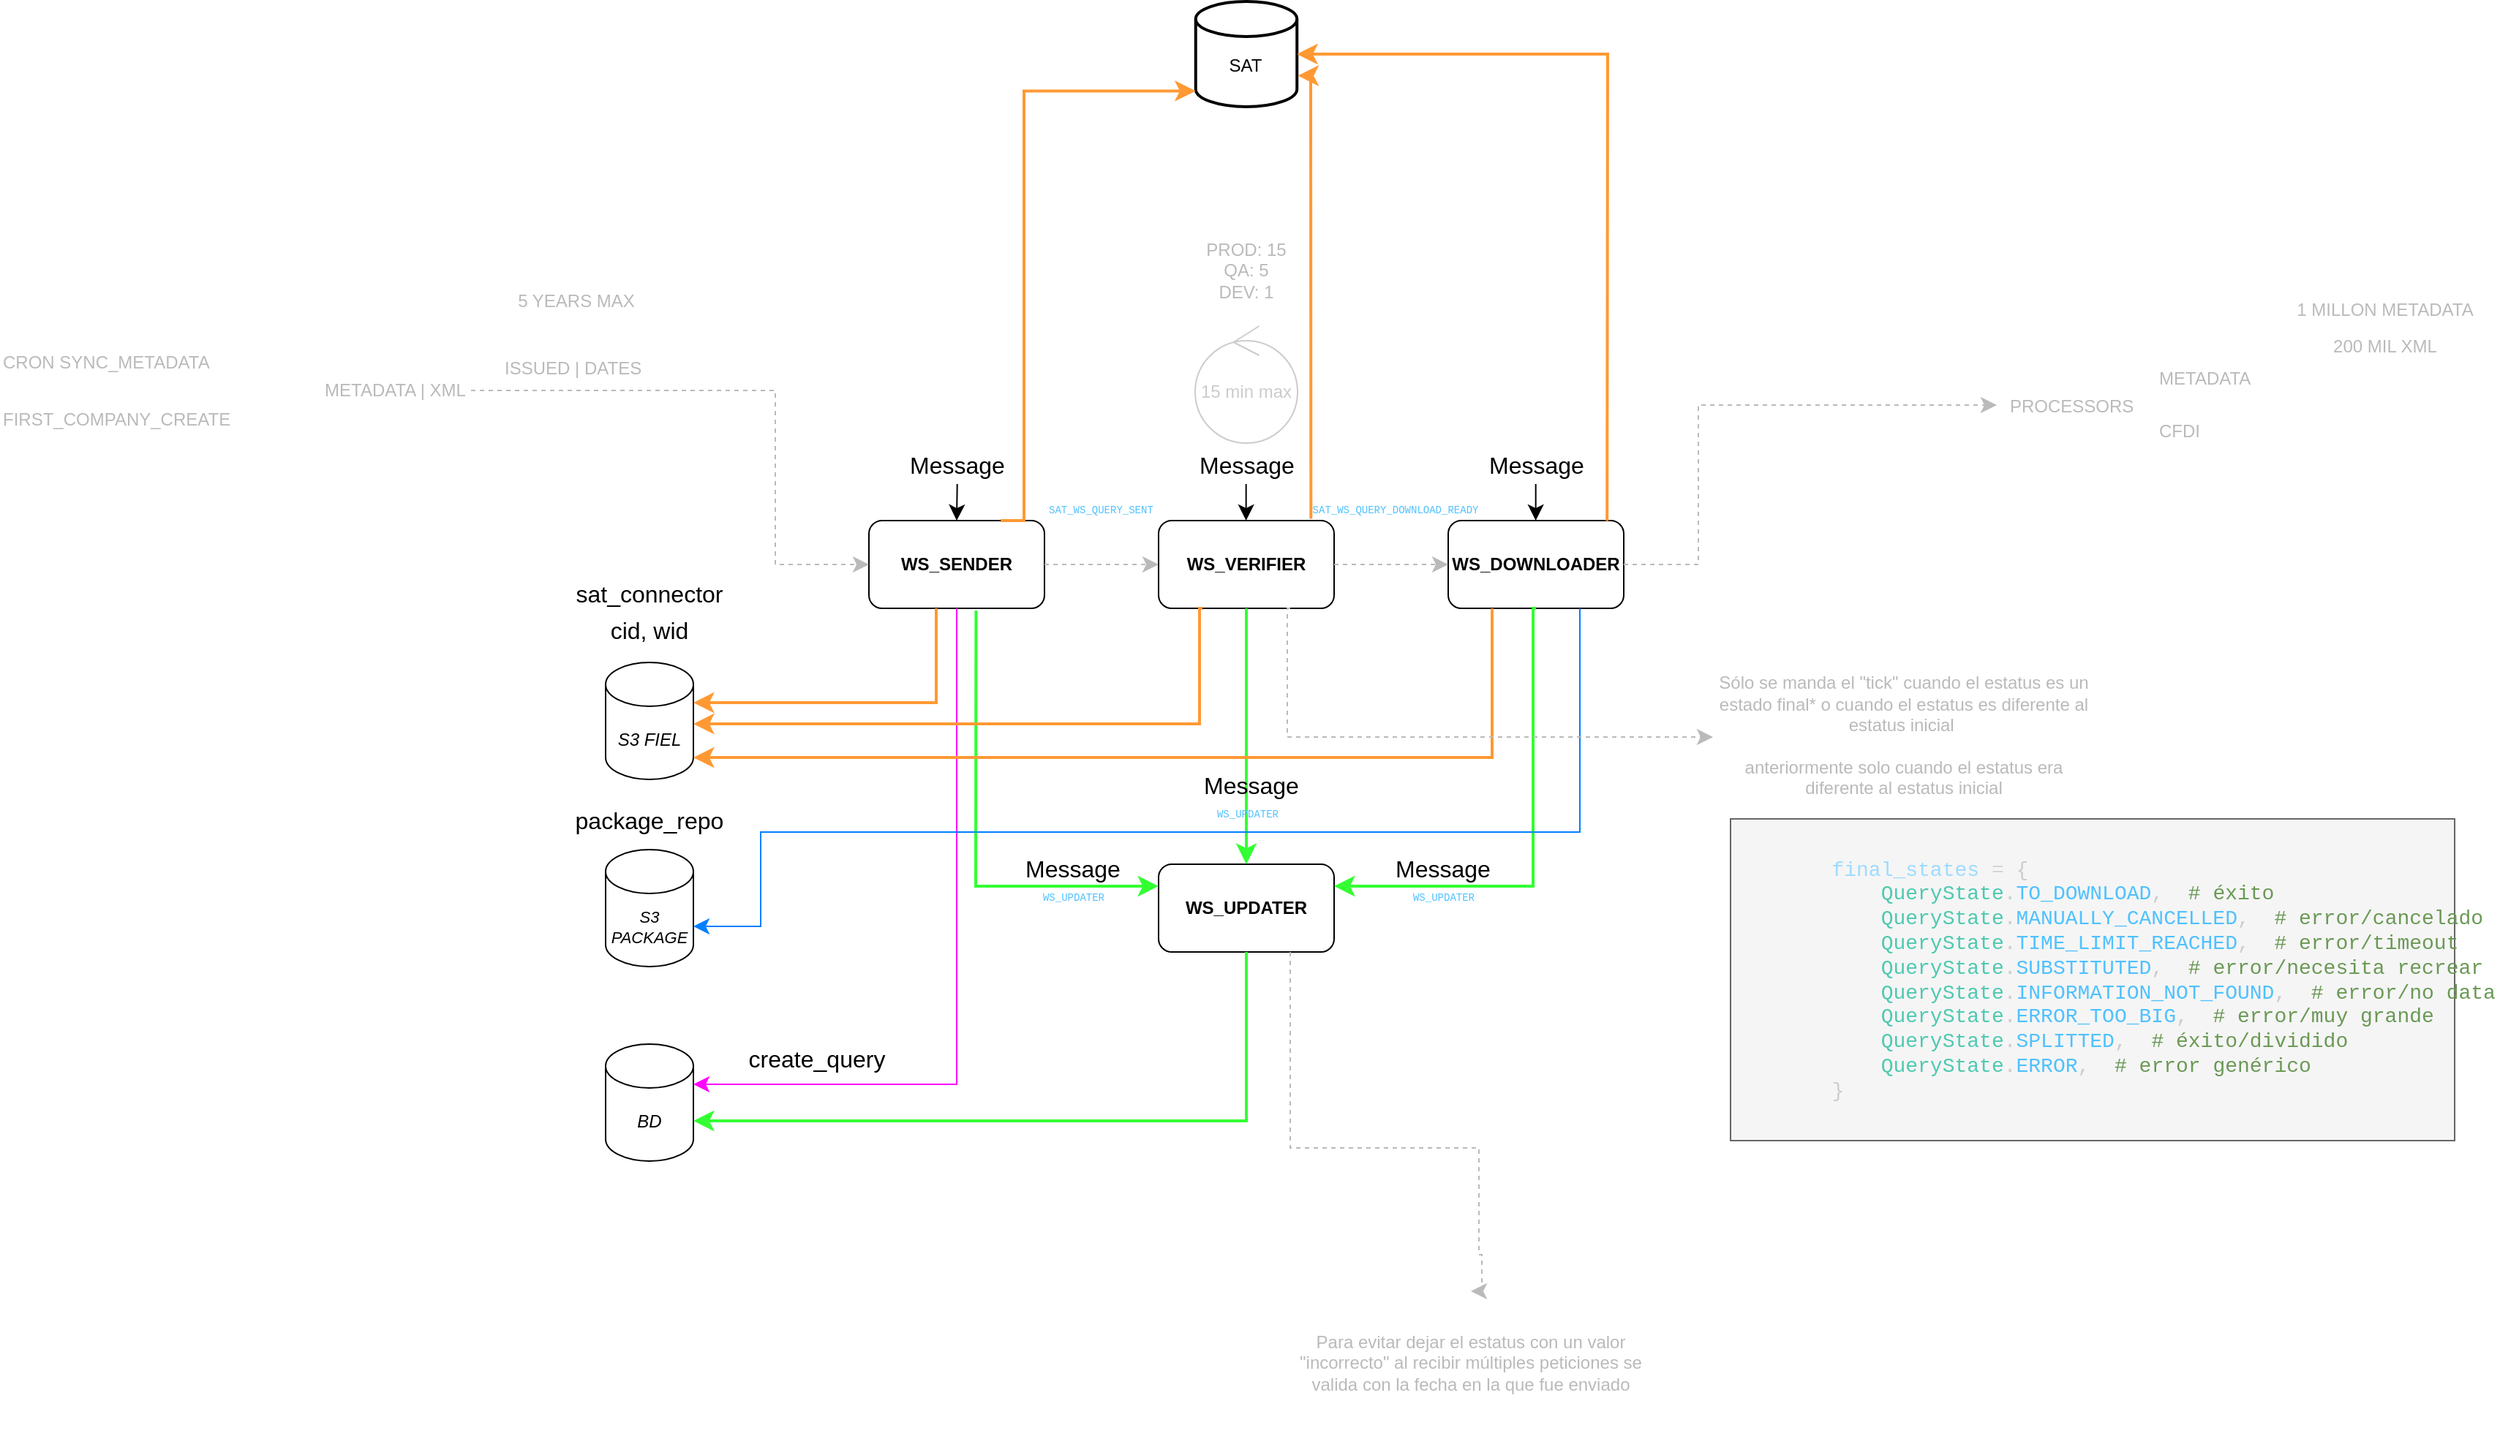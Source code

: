 <mxfile version="27.2.0" pages="2">
  <diagram id="0" name="Page-1">
    <mxGraphModel dx="2313" dy="1825" grid="0" gridSize="10" guides="1" tooltips="1" connect="1" arrows="1" fold="1" page="0" pageScale="1" pageWidth="827" pageHeight="1169" math="0" shadow="0">
      <root>
        <mxCell id="0" />
        <mxCell id="1" parent="0" />
        <mxCell id="v1lEg4RcXo5JvEhgY80r-1" value="WS_SENDER" style="rounded=1;whiteSpace=wrap;html=1;fontStyle=1" parent="1" vertex="1">
          <mxGeometry x="-183" y="-210" width="120" height="60" as="geometry" />
        </mxCell>
        <mxCell id="v1lEg4RcXo5JvEhgY80r-2" value="" style="endArrow=classic;html=1;rounded=0;fontSize=12;startSize=8;endSize=8;curved=1;entryX=0.5;entryY=0;entryDx=0;entryDy=0;exitX=0.505;exitY=0.933;exitDx=0;exitDy=0;exitPerimeter=0;" parent="1" source="v1lEg4RcXo5JvEhgY80r-3" target="v1lEg4RcXo5JvEhgY80r-1" edge="1">
          <mxGeometry width="50" height="50" relative="1" as="geometry">
            <mxPoint x="-123" y="-230" as="sourcePoint" />
            <mxPoint x="-118" y="-251" as="targetPoint" />
          </mxGeometry>
        </mxCell>
        <mxCell id="v1lEg4RcXo5JvEhgY80r-3" value="Message" style="text;html=1;align=center;verticalAlign=middle;whiteSpace=wrap;rounded=0;fontSize=16;" parent="1" vertex="1">
          <mxGeometry x="-158.5" y="-263" width="71" height="30" as="geometry" />
        </mxCell>
        <mxCell id="v1lEg4RcXo5JvEhgY80r-4" value="S3 FIEL" style="shape=cylinder3;whiteSpace=wrap;html=1;boundedLbl=1;backgroundOutline=1;size=15;fontStyle=2" parent="1" vertex="1">
          <mxGeometry x="-363" y="-113" width="60" height="80" as="geometry" />
        </mxCell>
        <mxCell id="v1lEg4RcXo5JvEhgY80r-5" value="BD" style="shape=cylinder3;whiteSpace=wrap;html=1;boundedLbl=1;backgroundOutline=1;size=15;fontStyle=2" parent="1" vertex="1">
          <mxGeometry x="-363" y="148" width="60" height="80" as="geometry" />
        </mxCell>
        <mxCell id="v1lEg4RcXo5JvEhgY80r-12" value="" style="edgeStyle=elbowEdgeStyle;elbow=horizontal;endArrow=classic;html=1;curved=0;rounded=0;endSize=8;startSize=8;fontSize=12;exitX=0.5;exitY=1;exitDx=0;exitDy=0;entryX=1;entryY=0;entryDx=0;entryDy=27.5;entryPerimeter=0;strokeColor=#FF00FF;" parent="1" source="v1lEg4RcXo5JvEhgY80r-1" target="v1lEg4RcXo5JvEhgY80r-5" edge="1">
          <mxGeometry width="50" height="50" relative="1" as="geometry">
            <mxPoint x="-45" y="39" as="sourcePoint" />
            <mxPoint x="5" y="-11" as="targetPoint" />
            <Array as="points">
              <mxPoint x="-123" y="-50" />
            </Array>
          </mxGeometry>
        </mxCell>
        <mxCell id="v1lEg4RcXo5JvEhgY80r-13" value="create_query" style="text;html=1;align=center;verticalAlign=middle;whiteSpace=wrap;rounded=0;fontSize=16;" parent="1" vertex="1">
          <mxGeometry x="-270" y="143" width="103" height="30" as="geometry" />
        </mxCell>
        <mxCell id="v1lEg4RcXo5JvEhgY80r-14" value="" style="edgeStyle=elbowEdgeStyle;elbow=horizontal;endArrow=classic;html=1;curved=0;rounded=0;endSize=8;startSize=8;fontSize=12;entryX=1;entryY=0;entryDx=0;entryDy=27.5;entryPerimeter=0;strokeColor=#FF9933;strokeWidth=2;" parent="1" target="v1lEg4RcXo5JvEhgY80r-4" edge="1">
          <mxGeometry width="50" height="50" relative="1" as="geometry">
            <mxPoint x="-137" y="-150" as="sourcePoint" />
            <mxPoint x="5" y="-11" as="targetPoint" />
            <Array as="points">
              <mxPoint x="-137" y="-90" />
            </Array>
          </mxGeometry>
        </mxCell>
        <mxCell id="v1lEg4RcXo5JvEhgY80r-15" value="cid, wid" style="text;html=1;align=center;verticalAlign=middle;whiteSpace=wrap;rounded=0;fontSize=16;" parent="1" vertex="1">
          <mxGeometry x="-363" y="-150" width="60" height="30" as="geometry" />
        </mxCell>
        <mxCell id="v1lEg4RcXo5JvEhgY80r-16" value="WS_UPDATER" style="rounded=1;whiteSpace=wrap;html=1;fontStyle=1" parent="1" vertex="1">
          <mxGeometry x="15" y="25" width="120" height="60" as="geometry" />
        </mxCell>
        <mxCell id="v1lEg4RcXo5JvEhgY80r-17" value="" style="edgeStyle=elbowEdgeStyle;elbow=horizontal;endArrow=classic;html=1;curved=0;rounded=0;endSize=8;startSize=8;fontSize=12;entryX=0;entryY=0.25;entryDx=0;entryDy=0;exitX=0.61;exitY=1.026;exitDx=0;exitDy=0;exitPerimeter=0;strokeColor=#33FF33;strokeWidth=2;" parent="1" source="v1lEg4RcXo5JvEhgY80r-1" target="v1lEg4RcXo5JvEhgY80r-16" edge="1">
          <mxGeometry width="50" height="50" relative="1" as="geometry">
            <mxPoint x="-101" y="-127" as="sourcePoint" />
            <mxPoint x="73" as="targetPoint" />
            <Array as="points">
              <mxPoint x="-110" y="-70" />
            </Array>
          </mxGeometry>
        </mxCell>
        <mxCell id="v1lEg4RcXo5JvEhgY80r-18" value="" style="edgeStyle=elbowEdgeStyle;elbow=horizontal;endArrow=classic;html=1;curved=0;rounded=0;endSize=8;startSize=8;fontSize=12;exitX=0.5;exitY=1;exitDx=0;exitDy=0;entryX=1;entryY=0;entryDx=0;entryDy=52.5;entryPerimeter=0;strokeColor=#33FF33;strokeWidth=2;" parent="1" source="v1lEg4RcXo5JvEhgY80r-16" target="v1lEg4RcXo5JvEhgY80r-5" edge="1">
          <mxGeometry width="50" height="50" relative="1" as="geometry">
            <mxPoint x="23" y="50" as="sourcePoint" />
            <mxPoint x="73" as="targetPoint" />
            <Array as="points">
              <mxPoint x="75" y="141" />
            </Array>
          </mxGeometry>
        </mxCell>
        <mxCell id="v1lEg4RcXo5JvEhgY80r-19" value="WS_VERIFIER" style="rounded=1;whiteSpace=wrap;html=1;fontStyle=1" parent="1" vertex="1">
          <mxGeometry x="15" y="-210" width="120" height="60" as="geometry" />
        </mxCell>
        <mxCell id="v1lEg4RcXo5JvEhgY80r-20" value="" style="endArrow=classic;html=1;rounded=0;fontSize=12;startSize=8;endSize=8;curved=1;entryX=0.5;entryY=0;entryDx=0;entryDy=0;exitX=0.505;exitY=0.933;exitDx=0;exitDy=0;exitPerimeter=0;" parent="1" edge="1">
          <mxGeometry width="50" height="50" relative="1" as="geometry">
            <mxPoint x="74.83" y="-235" as="sourcePoint" />
            <mxPoint x="74.83" y="-210" as="targetPoint" />
          </mxGeometry>
        </mxCell>
        <mxCell id="v1lEg4RcXo5JvEhgY80r-21" value="Message" style="text;html=1;align=center;verticalAlign=middle;whiteSpace=wrap;rounded=0;fontSize=16;" parent="1" vertex="1">
          <mxGeometry x="39.5" y="-263" width="71" height="30" as="geometry" />
        </mxCell>
        <mxCell id="v1lEg4RcXo5JvEhgY80r-23" value="sat_connector" style="text;html=1;align=center;verticalAlign=middle;whiteSpace=wrap;rounded=0;fontSize=16;" parent="1" vertex="1">
          <mxGeometry x="-387.75" y="-175" width="109.5" height="30" as="geometry" />
        </mxCell>
        <mxCell id="v1lEg4RcXo5JvEhgY80r-24" value="" style="edgeStyle=elbowEdgeStyle;elbow=horizontal;endArrow=classic;html=1;curved=0;rounded=0;endSize=8;startSize=8;fontSize=12;exitX=0.5;exitY=1;exitDx=0;exitDy=0;entryX=0.5;entryY=0;entryDx=0;entryDy=0;strokeColor=#33FF33;strokeWidth=2;" parent="1" source="v1lEg4RcXo5JvEhgY80r-19" target="v1lEg4RcXo5JvEhgY80r-16" edge="1">
          <mxGeometry width="50" height="50" relative="1" as="geometry">
            <mxPoint x="101" y="35" as="sourcePoint" />
            <mxPoint x="151" y="-15" as="targetPoint" />
            <Array as="points">
              <mxPoint x="75" y="-61" />
            </Array>
          </mxGeometry>
        </mxCell>
        <mxCell id="v1lEg4RcXo5JvEhgY80r-25" value="WS_DOWNLOADER" style="rounded=1;whiteSpace=wrap;html=1;fontStyle=1" parent="1" vertex="1">
          <mxGeometry x="213" y="-210" width="120" height="60" as="geometry" />
        </mxCell>
        <mxCell id="v1lEg4RcXo5JvEhgY80r-26" value="" style="endArrow=classic;html=1;rounded=0;fontSize=12;startSize=8;endSize=8;curved=1;entryX=0.5;entryY=0;entryDx=0;entryDy=0;exitX=0.505;exitY=0.933;exitDx=0;exitDy=0;exitPerimeter=0;" parent="1" edge="1">
          <mxGeometry width="50" height="50" relative="1" as="geometry">
            <mxPoint x="272.83" y="-235" as="sourcePoint" />
            <mxPoint x="272.83" y="-210" as="targetPoint" />
          </mxGeometry>
        </mxCell>
        <mxCell id="v1lEg4RcXo5JvEhgY80r-27" value="Message" style="text;html=1;align=center;verticalAlign=middle;whiteSpace=wrap;rounded=0;fontSize=16;" parent="1" vertex="1">
          <mxGeometry x="237.5" y="-263" width="71" height="30" as="geometry" />
        </mxCell>
        <mxCell id="v1lEg4RcXo5JvEhgY80r-28" value="" style="edgeStyle=elbowEdgeStyle;elbow=horizontal;endArrow=classic;html=1;curved=0;rounded=0;endSize=8;startSize=8;fontSize=12;exitX=0.5;exitY=1;exitDx=0;exitDy=0;entryX=1;entryY=0.25;entryDx=0;entryDy=0;strokeColor=#33FF33;strokeWidth=2;" parent="1" source="v1lEg4RcXo5JvEhgY80r-25" target="v1lEg4RcXo5JvEhgY80r-16" edge="1">
          <mxGeometry width="50" height="50" relative="1" as="geometry">
            <mxPoint x="72" y="-12" as="sourcePoint" />
            <mxPoint x="122" y="-62" as="targetPoint" />
            <Array as="points">
              <mxPoint x="271" y="-56" />
            </Array>
          </mxGeometry>
        </mxCell>
        <mxCell id="v1lEg4RcXo5JvEhgY80r-29" value="" style="edgeStyle=segmentEdgeStyle;endArrow=classic;html=1;curved=0;rounded=0;endSize=8;startSize=8;fontSize=12;exitX=0.25;exitY=1;exitDx=0;exitDy=0;strokeColor=#FF9933;strokeWidth=2;" parent="1" source="v1lEg4RcXo5JvEhgY80r-19" edge="1">
          <mxGeometry width="50" height="50" relative="1" as="geometry">
            <mxPoint x="72" y="-12" as="sourcePoint" />
            <mxPoint x="-303" y="-71" as="targetPoint" />
            <Array as="points">
              <mxPoint x="43" y="-150" />
              <mxPoint x="43" y="-71" />
              <mxPoint x="-303" y="-71" />
            </Array>
          </mxGeometry>
        </mxCell>
        <mxCell id="v1lEg4RcXo5JvEhgY80r-30" value="" style="edgeStyle=segmentEdgeStyle;endArrow=classic;html=1;curved=0;rounded=0;endSize=8;startSize=8;fontSize=12;exitX=0.25;exitY=1;exitDx=0;exitDy=0;entryX=1;entryY=1;entryDx=0;entryDy=-15;entryPerimeter=0;strokeColor=#FF9933;strokeWidth=2;" parent="1" source="v1lEg4RcXo5JvEhgY80r-25" target="v1lEg4RcXo5JvEhgY80r-4" edge="1">
          <mxGeometry width="50" height="50" relative="1" as="geometry">
            <mxPoint x="55" y="-140" as="sourcePoint" />
            <mxPoint x="-293" y="-50" as="targetPoint" />
            <Array as="points">
              <mxPoint x="243" y="-48" />
            </Array>
          </mxGeometry>
        </mxCell>
        <mxCell id="v1lEg4RcXo5JvEhgY80r-31" value="S3 PACKAGE" style="shape=cylinder3;whiteSpace=wrap;html=1;boundedLbl=1;backgroundOutline=1;size=15;fontSize=11;fontStyle=2" parent="1" vertex="1">
          <mxGeometry x="-363" y="15" width="60" height="80" as="geometry" />
        </mxCell>
        <mxCell id="v1lEg4RcXo5JvEhgY80r-32" value="" style="edgeStyle=segmentEdgeStyle;endArrow=classic;html=1;curved=0;rounded=0;endSize=8;startSize=8;fontSize=12;exitX=0.75;exitY=1;exitDx=0;exitDy=0;entryX=1;entryY=0;entryDx=0;entryDy=52.5;entryPerimeter=0;strokeColor=#007FFF;strokeWidth=1;" parent="1" source="v1lEg4RcXo5JvEhgY80r-25" target="v1lEg4RcXo5JvEhgY80r-31" edge="1">
          <mxGeometry width="50" height="50" relative="1" as="geometry">
            <mxPoint x="72" y="-12" as="sourcePoint" />
            <mxPoint x="122" y="-62" as="targetPoint" />
            <Array as="points">
              <mxPoint x="303" y="3" />
              <mxPoint x="-257" y="3" />
              <mxPoint x="-257" y="68" />
            </Array>
          </mxGeometry>
        </mxCell>
        <mxCell id="v1lEg4RcXo5JvEhgY80r-33" value="Message" style="text;html=1;align=center;verticalAlign=middle;whiteSpace=wrap;rounded=0;fontSize=16;" parent="1" vertex="1">
          <mxGeometry x="-79" y="13" width="71" height="30" as="geometry" />
        </mxCell>
        <mxCell id="v1lEg4RcXo5JvEhgY80r-34" value="Message" style="text;html=1;align=center;verticalAlign=middle;whiteSpace=wrap;rounded=0;fontSize=16;" parent="1" vertex="1">
          <mxGeometry x="43" y="-44" width="71" height="30" as="geometry" />
        </mxCell>
        <mxCell id="v1lEg4RcXo5JvEhgY80r-35" value="Message" style="text;html=1;align=center;verticalAlign=middle;whiteSpace=wrap;rounded=0;fontSize=16;" parent="1" vertex="1">
          <mxGeometry x="174" y="13" width="71" height="30" as="geometry" />
        </mxCell>
        <mxCell id="v1lEg4RcXo5JvEhgY80r-36" value="package_repo" style="text;html=1;align=center;verticalAlign=middle;whiteSpace=wrap;rounded=0;fontSize=16;" parent="1" vertex="1">
          <mxGeometry x="-387.75" y="-20" width="109.5" height="30" as="geometry" />
        </mxCell>
        <mxCell id="v1lEg4RcXo5JvEhgY80r-38" value="" style="edgeStyle=segmentEdgeStyle;endArrow=classic;html=1;curved=0;rounded=0;endSize=8;startSize=8;fontSize=12;exitX=0.75;exitY=1;exitDx=0;exitDy=0;dashed=1;strokeColor=#BABABA;" parent="1" source="v1lEg4RcXo5JvEhgY80r-19" target="v1lEg4RcXo5JvEhgY80r-39" edge="1">
          <mxGeometry width="50" height="50" relative="1" as="geometry">
            <mxPoint x="72" y="-12" as="sourcePoint" />
            <mxPoint x="401" y="-69" as="targetPoint" />
            <Array as="points">
              <mxPoint x="103" y="-150" />
              <mxPoint x="103" y="-62" />
            </Array>
          </mxGeometry>
        </mxCell>
        <mxCell id="v1lEg4RcXo5JvEhgY80r-39" value="Sólo se manda el &quot;tick&quot; cuando el estatus es un estado final* o cuando el estatus es diferente al estatus inicial&amp;nbsp;&lt;div&gt;&lt;br&gt;&lt;/div&gt;&lt;div&gt;anteriormente solo cuando el estatus era diferente al estatus inicial&lt;/div&gt;" style="text;html=1;align=center;verticalAlign=middle;whiteSpace=wrap;rounded=0;fontSize=12;fontColor=#BABABA;" parent="1" vertex="1">
          <mxGeometry x="394" y="-112" width="261" height="98" as="geometry" />
        </mxCell>
        <mxCell id="v1lEg4RcXo5JvEhgY80r-42" value="&lt;div style=&quot;forced-color-adjust: none; color: rgb(204, 204, 204); font-family: Consolas, &amp;quot;Courier New&amp;quot;, monospace; font-size: 14px; font-style: normal; font-variant-ligatures: normal; font-variant-caps: normal; font-weight: 400; letter-spacing: normal; orphans: 2; text-indent: 0px; text-transform: none; widows: 2; word-spacing: 0px; -webkit-text-stroke-width: 0px; white-space: pre; text-decoration-thickness: initial; text-decoration-style: initial; text-decoration-color: initial;&quot;&gt;&lt;span style=&quot;forced-color-adjust: none; color: rgb(156, 220, 254);&quot;&gt;        final_states&lt;/span&gt;&lt;span style=&quot;forced-color-adjust: none; color: rgb(204, 204, 204);&quot;&gt; &lt;/span&gt;&lt;span style=&quot;forced-color-adjust: none; color: rgb(212, 212, 212);&quot;&gt;=&lt;/span&gt;&lt;span style=&quot;forced-color-adjust: none; color: rgb(204, 204, 204);&quot;&gt; {&lt;/span&gt;&lt;/div&gt;&lt;div style=&quot;forced-color-adjust: none; color: rgb(204, 204, 204); font-family: Consolas, &amp;quot;Courier New&amp;quot;, monospace; font-size: 14px; font-style: normal; font-variant-ligatures: normal; font-variant-caps: normal; font-weight: 400; letter-spacing: normal; orphans: 2; text-indent: 0px; text-transform: none; widows: 2; word-spacing: 0px; -webkit-text-stroke-width: 0px; white-space: pre; text-decoration-thickness: initial; text-decoration-style: initial; text-decoration-color: initial;&quot;&gt;&lt;span style=&quot;forced-color-adjust: none; color: rgb(204, 204, 204);&quot;&gt;&amp;nbsp; &amp;nbsp; &amp;nbsp; &amp;nbsp; &amp;nbsp; &amp;nbsp; &lt;/span&gt;&lt;span style=&quot;forced-color-adjust: none; color: rgb(78, 201, 176);&quot;&gt;QueryState&lt;/span&gt;&lt;span style=&quot;forced-color-adjust: none; color: rgb(204, 204, 204);&quot;&gt;.&lt;/span&gt;&lt;span style=&quot;forced-color-adjust: none; color: rgb(79, 193, 255);&quot;&gt;TO_DOWNLOAD&lt;/span&gt;&lt;span style=&quot;forced-color-adjust: none; color: rgb(204, 204, 204);&quot;&gt;, &amp;nbsp;&lt;/span&gt;&lt;span style=&quot;forced-color-adjust: none; color: rgb(106, 153, 85);&quot;&gt;# éxito&lt;/span&gt;&lt;/div&gt;&lt;div style=&quot;forced-color-adjust: none; color: rgb(204, 204, 204); font-family: Consolas, &amp;quot;Courier New&amp;quot;, monospace; font-size: 14px; font-style: normal; font-variant-ligatures: normal; font-variant-caps: normal; font-weight: 400; letter-spacing: normal; orphans: 2; text-indent: 0px; text-transform: none; widows: 2; word-spacing: 0px; -webkit-text-stroke-width: 0px; white-space: pre; text-decoration-thickness: initial; text-decoration-style: initial; text-decoration-color: initial;&quot;&gt;&lt;span style=&quot;forced-color-adjust: none; color: rgb(204, 204, 204);&quot;&gt;&amp;nbsp; &amp;nbsp; &amp;nbsp; &amp;nbsp; &amp;nbsp; &amp;nbsp; &lt;/span&gt;&lt;span style=&quot;forced-color-adjust: none; color: rgb(78, 201, 176);&quot;&gt;QueryState&lt;/span&gt;&lt;span style=&quot;forced-color-adjust: none; color: rgb(204, 204, 204);&quot;&gt;.&lt;/span&gt;&lt;span style=&quot;forced-color-adjust: none; color: rgb(79, 193, 255);&quot;&gt;MANUALLY_CANCELLED&lt;/span&gt;&lt;span style=&quot;forced-color-adjust: none; color: rgb(204, 204, 204);&quot;&gt;, &amp;nbsp;&lt;/span&gt;&lt;span style=&quot;forced-color-adjust: none; color: rgb(106, 153, 85);&quot;&gt;# error/cancelado&lt;/span&gt;&lt;/div&gt;&lt;div style=&quot;forced-color-adjust: none; color: rgb(204, 204, 204); font-family: Consolas, &amp;quot;Courier New&amp;quot;, monospace; font-size: 14px; font-style: normal; font-variant-ligatures: normal; font-variant-caps: normal; font-weight: 400; letter-spacing: normal; orphans: 2; text-indent: 0px; text-transform: none; widows: 2; word-spacing: 0px; -webkit-text-stroke-width: 0px; white-space: pre; text-decoration-thickness: initial; text-decoration-style: initial; text-decoration-color: initial;&quot;&gt;&lt;span style=&quot;forced-color-adjust: none; color: rgb(204, 204, 204);&quot;&gt;&amp;nbsp; &amp;nbsp; &amp;nbsp; &amp;nbsp; &amp;nbsp; &amp;nbsp; &lt;/span&gt;&lt;span style=&quot;forced-color-adjust: none; color: rgb(78, 201, 176);&quot;&gt;QueryState&lt;/span&gt;&lt;span style=&quot;forced-color-adjust: none; color: rgb(204, 204, 204);&quot;&gt;.&lt;/span&gt;&lt;span style=&quot;forced-color-adjust: none; color: rgb(79, 193, 255);&quot;&gt;TIME_LIMIT_REACHED&lt;/span&gt;&lt;span style=&quot;forced-color-adjust: none; color: rgb(204, 204, 204);&quot;&gt;, &amp;nbsp;&lt;/span&gt;&lt;span style=&quot;forced-color-adjust: none; color: rgb(106, 153, 85);&quot;&gt;# error/timeout&lt;/span&gt;&lt;/div&gt;&lt;div style=&quot;forced-color-adjust: none; color: rgb(204, 204, 204); font-family: Consolas, &amp;quot;Courier New&amp;quot;, monospace; font-size: 14px; font-style: normal; font-variant-ligatures: normal; font-variant-caps: normal; font-weight: 400; letter-spacing: normal; orphans: 2; text-indent: 0px; text-transform: none; widows: 2; word-spacing: 0px; -webkit-text-stroke-width: 0px; white-space: pre; text-decoration-thickness: initial; text-decoration-style: initial; text-decoration-color: initial;&quot;&gt;&lt;span style=&quot;forced-color-adjust: none; color: rgb(204, 204, 204);&quot;&gt;&amp;nbsp; &amp;nbsp; &amp;nbsp; &amp;nbsp; &amp;nbsp; &amp;nbsp; &lt;/span&gt;&lt;span style=&quot;forced-color-adjust: none; color: rgb(78, 201, 176);&quot;&gt;QueryState&lt;/span&gt;&lt;span style=&quot;forced-color-adjust: none; color: rgb(204, 204, 204);&quot;&gt;.&lt;/span&gt;&lt;span style=&quot;forced-color-adjust: none; color: rgb(79, 193, 255);&quot;&gt;SUBSTITUTED&lt;/span&gt;&lt;span style=&quot;forced-color-adjust: none; color: rgb(204, 204, 204);&quot;&gt;, &amp;nbsp;&lt;/span&gt;&lt;span style=&quot;forced-color-adjust: none; color: rgb(106, 153, 85);&quot;&gt;# error/necesita recrear&lt;/span&gt;&lt;/div&gt;&lt;div style=&quot;forced-color-adjust: none; color: rgb(204, 204, 204); font-family: Consolas, &amp;quot;Courier New&amp;quot;, monospace; font-size: 14px; font-style: normal; font-variant-ligatures: normal; font-variant-caps: normal; font-weight: 400; letter-spacing: normal; orphans: 2; text-indent: 0px; text-transform: none; widows: 2; word-spacing: 0px; -webkit-text-stroke-width: 0px; white-space: pre; text-decoration-thickness: initial; text-decoration-style: initial; text-decoration-color: initial;&quot;&gt;&lt;span style=&quot;forced-color-adjust: none; color: rgb(204, 204, 204);&quot;&gt;&amp;nbsp; &amp;nbsp; &amp;nbsp; &amp;nbsp; &amp;nbsp; &amp;nbsp; &lt;/span&gt;&lt;span style=&quot;forced-color-adjust: none; color: rgb(78, 201, 176);&quot;&gt;QueryState&lt;/span&gt;&lt;span style=&quot;forced-color-adjust: none; color: rgb(204, 204, 204);&quot;&gt;.&lt;/span&gt;&lt;span style=&quot;forced-color-adjust: none; color: rgb(79, 193, 255);&quot;&gt;INFORMATION_NOT_FOUND&lt;/span&gt;&lt;span style=&quot;forced-color-adjust: none; color: rgb(204, 204, 204);&quot;&gt;, &amp;nbsp;&lt;/span&gt;&lt;span style=&quot;forced-color-adjust: none; color: rgb(106, 153, 85);&quot;&gt;# error/no data&lt;/span&gt;&lt;/div&gt;&lt;div style=&quot;forced-color-adjust: none; color: rgb(204, 204, 204); font-family: Consolas, &amp;quot;Courier New&amp;quot;, monospace; font-size: 14px; font-style: normal; font-variant-ligatures: normal; font-variant-caps: normal; font-weight: 400; letter-spacing: normal; orphans: 2; text-indent: 0px; text-transform: none; widows: 2; word-spacing: 0px; -webkit-text-stroke-width: 0px; white-space: pre; text-decoration-thickness: initial; text-decoration-style: initial; text-decoration-color: initial;&quot;&gt;&lt;span style=&quot;forced-color-adjust: none; color: rgb(204, 204, 204);&quot;&gt;&amp;nbsp; &amp;nbsp; &amp;nbsp; &amp;nbsp; &amp;nbsp; &amp;nbsp; &lt;/span&gt;&lt;span style=&quot;forced-color-adjust: none; color: rgb(78, 201, 176);&quot;&gt;QueryState&lt;/span&gt;&lt;span style=&quot;forced-color-adjust: none; color: rgb(204, 204, 204);&quot;&gt;.&lt;/span&gt;&lt;span style=&quot;forced-color-adjust: none; color: rgb(79, 193, 255);&quot;&gt;ERROR_TOO_BIG&lt;/span&gt;&lt;span style=&quot;forced-color-adjust: none; color: rgb(204, 204, 204);&quot;&gt;, &amp;nbsp;&lt;/span&gt;&lt;span style=&quot;forced-color-adjust: none; color: rgb(106, 153, 85);&quot;&gt;# error/muy grande&lt;/span&gt;&lt;/div&gt;&lt;div style=&quot;forced-color-adjust: none; color: rgb(204, 204, 204); font-family: Consolas, &amp;quot;Courier New&amp;quot;, monospace; font-size: 14px; font-style: normal; font-variant-ligatures: normal; font-variant-caps: normal; font-weight: 400; letter-spacing: normal; orphans: 2; text-indent: 0px; text-transform: none; widows: 2; word-spacing: 0px; -webkit-text-stroke-width: 0px; white-space: pre; text-decoration-thickness: initial; text-decoration-style: initial; text-decoration-color: initial;&quot;&gt;&lt;span style=&quot;forced-color-adjust: none; color: rgb(204, 204, 204);&quot;&gt;&amp;nbsp; &amp;nbsp; &amp;nbsp; &amp;nbsp; &amp;nbsp; &amp;nbsp; &lt;/span&gt;&lt;span style=&quot;forced-color-adjust: none; color: rgb(78, 201, 176);&quot;&gt;QueryState&lt;/span&gt;&lt;span style=&quot;forced-color-adjust: none; color: rgb(204, 204, 204);&quot;&gt;.&lt;/span&gt;&lt;span style=&quot;forced-color-adjust: none; color: rgb(79, 193, 255);&quot;&gt;SPLITTED&lt;/span&gt;&lt;span style=&quot;forced-color-adjust: none; color: rgb(204, 204, 204);&quot;&gt;, &amp;nbsp;&lt;/span&gt;&lt;span style=&quot;forced-color-adjust: none; color: rgb(106, 153, 85);&quot;&gt;# éxito/dividido&lt;/span&gt;&lt;/div&gt;&lt;div style=&quot;forced-color-adjust: none; color: rgb(204, 204, 204); font-family: Consolas, &amp;quot;Courier New&amp;quot;, monospace; font-size: 14px; font-style: normal; font-variant-ligatures: normal; font-variant-caps: normal; font-weight: 400; letter-spacing: normal; orphans: 2; text-indent: 0px; text-transform: none; widows: 2; word-spacing: 0px; -webkit-text-stroke-width: 0px; white-space: pre; text-decoration-thickness: initial; text-decoration-style: initial; text-decoration-color: initial;&quot;&gt;&lt;span style=&quot;forced-color-adjust: none; color: rgb(204, 204, 204);&quot;&gt;&amp;nbsp; &amp;nbsp; &amp;nbsp; &amp;nbsp; &amp;nbsp; &amp;nbsp; &lt;/span&gt;&lt;span style=&quot;forced-color-adjust: none; color: rgb(78, 201, 176);&quot;&gt;QueryState&lt;/span&gt;&lt;span style=&quot;forced-color-adjust: none; color: rgb(204, 204, 204);&quot;&gt;.&lt;/span&gt;&lt;span style=&quot;forced-color-adjust: none; color: rgb(79, 193, 255);&quot;&gt;ERROR&lt;/span&gt;&lt;span style=&quot;forced-color-adjust: none; color: rgb(204, 204, 204);&quot;&gt;, &amp;nbsp;&lt;/span&gt;&lt;span style=&quot;forced-color-adjust: none; color: rgb(106, 153, 85);&quot;&gt;# error genérico&lt;/span&gt;&lt;/div&gt;&lt;div style=&quot;forced-color-adjust: none; color: rgb(204, 204, 204); font-family: Consolas, &amp;quot;Courier New&amp;quot;, monospace; font-size: 14px; font-style: normal; font-variant-ligatures: normal; font-variant-caps: normal; font-weight: 400; letter-spacing: normal; orphans: 2; text-indent: 0px; text-transform: none; widows: 2; word-spacing: 0px; -webkit-text-stroke-width: 0px; white-space: pre; text-decoration-thickness: initial; text-decoration-style: initial; text-decoration-color: initial;&quot;&gt;&lt;span style=&quot;forced-color-adjust: none; color: rgb(204, 204, 204);&quot;&gt;&amp;nbsp; &amp;nbsp; &amp;nbsp; &amp;nbsp; }&lt;/span&gt;&lt;/div&gt;" style="text;whiteSpace=wrap;html=1;fillColor=#f5f5f5;strokeColor=#666666;fontColor=#333333;align=left;verticalAlign=middle;" parent="1" vertex="1">
          <mxGeometry x="406" y="-6" width="495" height="220" as="geometry" />
        </mxCell>
        <mxCell id="v1lEg4RcXo5JvEhgY80r-43" value="" style="edgeStyle=segmentEdgeStyle;endArrow=classic;html=1;curved=0;rounded=0;endSize=8;startSize=8;fontSize=12;exitX=1;exitY=0.5;exitDx=0;exitDy=0;dashed=1;strokeColor=#BABABA;entryX=0;entryY=0.5;entryDx=0;entryDy=0;" parent="1" source="v1lEg4RcXo5JvEhgY80r-1" target="v1lEg4RcXo5JvEhgY80r-19" edge="1">
          <mxGeometry width="50" height="50" relative="1" as="geometry">
            <mxPoint x="115" y="-140" as="sourcePoint" />
            <mxPoint x="404" y="-52" as="targetPoint" />
            <Array as="points">
              <mxPoint x="-4" y="-180" />
              <mxPoint x="-4" y="-180" />
            </Array>
          </mxGeometry>
        </mxCell>
        <mxCell id="v1lEg4RcXo5JvEhgY80r-46" value="&lt;span style=&quot;color: rgb(79, 193, 255); font-family: Consolas, &amp;quot;Courier New&amp;quot;, monospace; white-space: pre;&quot;&gt;SAT_WS_QUERY_SENT&lt;/span&gt;" style="text;whiteSpace=wrap;html=1;fontSize=7;" parent="1" vertex="1">
          <mxGeometry x="-62.5" y="-228" width="77.5" height="22" as="geometry" />
        </mxCell>
        <mxCell id="v1lEg4RcXo5JvEhgY80r-47" value="" style="edgeStyle=segmentEdgeStyle;endArrow=classic;html=1;curved=0;rounded=0;endSize=8;startSize=8;fontSize=12;exitX=1;exitY=0.5;exitDx=0;exitDy=0;dashed=1;strokeColor=#BABABA;entryX=0;entryY=0.5;entryDx=0;entryDy=0;" parent="1" edge="1">
          <mxGeometry width="50" height="50" relative="1" as="geometry">
            <mxPoint x="135" y="-180" as="sourcePoint" />
            <mxPoint x="213" y="-180" as="targetPoint" />
            <Array as="points">
              <mxPoint x="194" y="-180" />
              <mxPoint x="194" y="-180" />
            </Array>
          </mxGeometry>
        </mxCell>
        <mxCell id="v1lEg4RcXo5JvEhgY80r-48" value="&lt;font color=&quot;#4fc1ff&quot; face=&quot;Consolas, Courier New, monospace&quot;&gt;&lt;span style=&quot;white-space: pre;&quot;&gt;SAT_WS_QUERY_DOWNLOAD_READY&lt;/span&gt;&lt;/font&gt;" style="text;whiteSpace=wrap;html=1;fontSize=7;align=center;" parent="1" vertex="1">
          <mxGeometry x="138" y="-228" width="77.5" height="22" as="geometry" />
        </mxCell>
        <mxCell id="v1lEg4RcXo5JvEhgY80r-49" value="&lt;span style=&quot;color: rgb(79, 193, 255); font-family: Consolas, &amp;quot;Courier New&amp;quot;, monospace; white-space: pre;&quot;&gt;WS_UPDATER&lt;/span&gt;" style="text;whiteSpace=wrap;html=1;fontSize=7;align=center;" parent="1" vertex="1">
          <mxGeometry x="-82.25" y="37" width="77.5" height="22" as="geometry" />
        </mxCell>
        <mxCell id="v1lEg4RcXo5JvEhgY80r-50" value="&lt;span style=&quot;color: rgb(79, 193, 255); font-family: Consolas, &amp;quot;Courier New&amp;quot;, monospace; white-space: pre;&quot;&gt;WS_UPDATER&lt;/span&gt;" style="text;whiteSpace=wrap;html=1;fontSize=7;align=center;" parent="1" vertex="1">
          <mxGeometry x="36.5" y="-20" width="77.5" height="22" as="geometry" />
        </mxCell>
        <mxCell id="v1lEg4RcXo5JvEhgY80r-51" value="&lt;span style=&quot;color: rgb(79, 193, 255); font-family: Consolas, &amp;quot;Courier New&amp;quot;, monospace; white-space: pre;&quot;&gt;WS_UPDATER&lt;/span&gt;" style="text;whiteSpace=wrap;html=1;fontSize=7;align=center;" parent="1" vertex="1">
          <mxGeometry x="170.75" y="37" width="77.5" height="22" as="geometry" />
        </mxCell>
        <mxCell id="v1lEg4RcXo5JvEhgY80r-52" value="" style="edgeStyle=segmentEdgeStyle;endArrow=classic;html=1;curved=0;rounded=0;endSize=8;startSize=8;fontSize=12;dashed=1;strokeColor=#BABABA;entryX=0;entryY=0.5;entryDx=0;entryDy=0;exitX=1;exitY=0.5;exitDx=0;exitDy=0;" parent="1" source="v1lEg4RcXo5JvEhgY80r-53" target="v1lEg4RcXo5JvEhgY80r-1" edge="1">
          <mxGeometry width="50" height="50" relative="1" as="geometry">
            <mxPoint x="-455" y="-299" as="sourcePoint" />
            <mxPoint x="25" y="-170" as="targetPoint" />
            <Array as="points">
              <mxPoint x="-247" y="-299" />
              <mxPoint x="-247" y="-180" />
            </Array>
          </mxGeometry>
        </mxCell>
        <mxCell id="v1lEg4RcXo5JvEhgY80r-53" value="&lt;span style=&quot;color: rgb(186, 186, 186); font-family: Helvetica; font-size: 12px; font-style: normal; font-variant-ligatures: normal; font-variant-caps: normal; font-weight: 400; letter-spacing: normal; orphans: 2; text-align: center; text-indent: 0px; text-transform: none; widows: 2; word-spacing: 0px; -webkit-text-stroke-width: 0px; white-space: normal; background-color: rgb(255, 255, 255); text-decoration-thickness: initial; text-decoration-style: initial; text-decoration-color: initial; display: inline !important; float: none;&quot;&gt;METADATA | XML&lt;/span&gt;" style="text;whiteSpace=wrap;html=1;" parent="1" vertex="1">
          <mxGeometry x="-557" y="-313" width="102" height="28" as="geometry" />
        </mxCell>
        <mxCell id="v1lEg4RcXo5JvEhgY80r-54" value="&lt;span style=&quot;color: rgb(186, 186, 186); font-family: Helvetica; font-size: 12px; font-style: normal; font-variant-ligatures: normal; font-variant-caps: normal; font-weight: 400; letter-spacing: normal; orphans: 2; text-align: center; text-indent: 0px; text-transform: none; widows: 2; word-spacing: 0px; -webkit-text-stroke-width: 0px; white-space: normal; background-color: rgb(255, 255, 255); text-decoration-thickness: initial; text-decoration-style: initial; text-decoration-color: initial; display: inline !important; float: none;&quot;&gt;CRON SYNC_METADATA&lt;/span&gt;" style="text;whiteSpace=wrap;html=1;" parent="1" vertex="1">
          <mxGeometry x="-777" y="-332.5" width="161" height="28" as="geometry" />
        </mxCell>
        <mxCell id="v1lEg4RcXo5JvEhgY80r-55" value="&lt;span style=&quot;color: rgb(186, 186, 186); font-family: Helvetica; font-size: 12px; font-style: normal; font-variant-ligatures: normal; font-variant-caps: normal; font-weight: 400; letter-spacing: normal; orphans: 2; text-align: center; text-indent: 0px; text-transform: none; widows: 2; word-spacing: 0px; -webkit-text-stroke-width: 0px; white-space: normal; background-color: rgb(255, 255, 255); text-decoration-thickness: initial; text-decoration-style: initial; text-decoration-color: initial; display: inline !important; float: none;&quot;&gt;FIRST_COMPANY_CREATE&lt;/span&gt;" style="text;whiteSpace=wrap;html=1;" parent="1" vertex="1">
          <mxGeometry x="-777" y="-293.5" width="161" height="28" as="geometry" />
        </mxCell>
        <mxCell id="v1lEg4RcXo5JvEhgY80r-57" value="&lt;div style=&quot;text-align: center;&quot;&gt;&lt;span style=&quot;background-color: initial;&quot;&gt;&lt;font color=&quot;#bababa&quot;&gt;ISSUED | DATES&lt;/font&gt;&lt;/span&gt;&lt;/div&gt;" style="text;whiteSpace=wrap;html=1;" parent="1" vertex="1">
          <mxGeometry x="-434" y="-328" width="102" height="28" as="geometry" />
        </mxCell>
        <mxCell id="v1lEg4RcXo5JvEhgY80r-58" value="&lt;div style=&quot;&quot;&gt;&lt;span style=&quot;background-color: initial;&quot;&gt;&lt;font color=&quot;#bababa&quot;&gt;5 YEARS MAX&lt;/font&gt;&lt;/span&gt;&lt;/div&gt;" style="text;whiteSpace=wrap;html=1;align=center;" parent="1" vertex="1">
          <mxGeometry x="-434" y="-374" width="102" height="28" as="geometry" />
        </mxCell>
        <mxCell id="v1lEg4RcXo5JvEhgY80r-59" value="15 min max" style="ellipse;shape=umlControl;whiteSpace=wrap;html=1;strokeColor=#CCCCCC;fontColor=#CCCCCC;" parent="1" vertex="1">
          <mxGeometry x="40" y="-343" width="70" height="80" as="geometry" />
        </mxCell>
        <mxCell id="v1lEg4RcXo5JvEhgY80r-60" value="&lt;div style=&quot;&quot;&gt;&lt;font color=&quot;#bababa&quot;&gt;PROD: 15&lt;/font&gt;&lt;/div&gt;&lt;div style=&quot;&quot;&gt;&lt;font color=&quot;#bababa&quot;&gt;QA: 5&lt;/font&gt;&lt;/div&gt;&lt;div style=&quot;&quot;&gt;&lt;font color=&quot;#bababa&quot;&gt;DEV: 1&lt;/font&gt;&lt;/div&gt;" style="text;whiteSpace=wrap;html=1;align=center;" parent="1" vertex="1">
          <mxGeometry x="24.25" y="-409" width="102" height="58" as="geometry" />
        </mxCell>
        <mxCell id="v1lEg4RcXo5JvEhgY80r-61" value="" style="edgeStyle=segmentEdgeStyle;endArrow=classic;html=1;curved=0;rounded=0;endSize=8;startSize=8;fontSize=12;dashed=1;strokeColor=#BABABA;exitX=1;exitY=0.5;exitDx=0;exitDy=0;" parent="1" source="v1lEg4RcXo5JvEhgY80r-25" edge="1">
          <mxGeometry width="50" height="50" relative="1" as="geometry">
            <mxPoint x="-445" y="-289" as="sourcePoint" />
            <mxPoint x="588" y="-289" as="targetPoint" />
            <Array as="points">
              <mxPoint x="384" y="-180" />
              <mxPoint x="384" y="-289" />
            </Array>
          </mxGeometry>
        </mxCell>
        <mxCell id="v1lEg4RcXo5JvEhgY80r-62" value="&lt;div style=&quot;text-align: center;&quot;&gt;&lt;span style=&quot;background-color: initial;&quot;&gt;&lt;font color=&quot;#bababa&quot;&gt;PROCESSORS&lt;/font&gt;&lt;/span&gt;&lt;/div&gt;" style="text;whiteSpace=wrap;html=1;" parent="1" vertex="1">
          <mxGeometry x="595" y="-302" width="102" height="28" as="geometry" />
        </mxCell>
        <mxCell id="v1lEg4RcXo5JvEhgY80r-63" value="&lt;div style=&quot;text-align: center;&quot;&gt;&lt;span style=&quot;background-color: initial;&quot;&gt;&lt;font color=&quot;#bababa&quot;&gt;METADATA&lt;/font&gt;&lt;/span&gt;&lt;/div&gt;" style="text;whiteSpace=wrap;html=1;" parent="1" vertex="1">
          <mxGeometry x="697" y="-321.5" width="79" height="28" as="geometry" />
        </mxCell>
        <mxCell id="v1lEg4RcXo5JvEhgY80r-64" value="&lt;div style=&quot;text-align: center;&quot;&gt;&lt;font color=&quot;#bababa&quot;&gt;CFDI&lt;/font&gt;&lt;/div&gt;" style="text;whiteSpace=wrap;html=1;" parent="1" vertex="1">
          <mxGeometry x="697" y="-285" width="79" height="28" as="geometry" />
        </mxCell>
        <mxCell id="v1lEg4RcXo5JvEhgY80r-65" value="&lt;div&gt;&lt;br&gt;&lt;/div&gt;SAT" style="strokeWidth=2;html=1;shape=mxgraph.flowchart.database;whiteSpace=wrap;" parent="1" vertex="1">
          <mxGeometry x="40.37" y="-565" width="69.25" height="72" as="geometry" />
        </mxCell>
        <mxCell id="v1lEg4RcXo5JvEhgY80r-67" value="" style="edgeStyle=elbowEdgeStyle;elbow=horizontal;endArrow=classic;html=1;curved=0;rounded=0;endSize=8;startSize=8;fontSize=12;entryX=0;entryY=0.85;entryDx=0;entryDy=0;entryPerimeter=0;strokeColor=#FF9933;strokeWidth=2;exitX=0.75;exitY=0;exitDx=0;exitDy=0;" parent="1" source="v1lEg4RcXo5JvEhgY80r-1" target="v1lEg4RcXo5JvEhgY80r-65" edge="1">
          <mxGeometry width="50" height="50" relative="1" as="geometry">
            <mxPoint x="-137" y="-150" as="sourcePoint" />
            <mxPoint x="-303" y="-85" as="targetPoint" />
            <Array as="points">
              <mxPoint x="-77" y="-502" />
            </Array>
          </mxGeometry>
        </mxCell>
        <mxCell id="v1lEg4RcXo5JvEhgY80r-68" value="" style="edgeStyle=elbowEdgeStyle;elbow=horizontal;endArrow=classic;html=1;curved=0;rounded=0;endSize=8;startSize=8;fontSize=12;strokeColor=#FF9933;strokeWidth=2;exitX=0.868;exitY=-0.021;exitDx=0;exitDy=0;exitPerimeter=0;entryX=1.009;entryY=0.705;entryDx=0;entryDy=0;entryPerimeter=0;" parent="1" source="v1lEg4RcXo5JvEhgY80r-19" target="v1lEg4RcXo5JvEhgY80r-65" edge="1">
          <mxGeometry width="50" height="50" relative="1" as="geometry">
            <mxPoint x="118" y="-231" as="sourcePoint" />
            <mxPoint x="60" y="-466" as="targetPoint" />
            <Array as="points">
              <mxPoint x="119" y="-360" />
            </Array>
          </mxGeometry>
        </mxCell>
        <mxCell id="v1lEg4RcXo5JvEhgY80r-69" value="" style="edgeStyle=elbowEdgeStyle;elbow=horizontal;endArrow=classic;html=1;curved=0;rounded=0;endSize=8;startSize=8;fontSize=12;strokeColor=#FF9933;strokeWidth=2;exitX=0.905;exitY=0.005;exitDx=0;exitDy=0;exitPerimeter=0;entryX=1;entryY=0.5;entryDx=0;entryDy=0;entryPerimeter=0;" parent="1" source="v1lEg4RcXo5JvEhgY80r-25" target="v1lEg4RcXo5JvEhgY80r-65" edge="1">
          <mxGeometry width="50" height="50" relative="1" as="geometry">
            <mxPoint x="129" y="-201" as="sourcePoint" />
            <mxPoint x="120" y="-504" as="targetPoint" />
            <Array as="points">
              <mxPoint x="322" y="-337" />
            </Array>
          </mxGeometry>
        </mxCell>
        <mxCell id="v1lEg4RcXo5JvEhgY80r-70" value="" style="edgeStyle=segmentEdgeStyle;endArrow=classic;html=1;curved=0;rounded=0;endSize=8;startSize=8;fontSize=12;exitX=0.75;exitY=1;exitDx=0;exitDy=0;dashed=1;strokeColor=#BABABA;entryX=0.5;entryY=0;entryDx=0;entryDy=0;" parent="1" source="v1lEg4RcXo5JvEhgY80r-16" target="v1lEg4RcXo5JvEhgY80r-71" edge="1">
          <mxGeometry width="50" height="50" relative="1" as="geometry">
            <mxPoint x="115" y="-140" as="sourcePoint" />
            <mxPoint x="238" y="333" as="targetPoint" />
            <Array as="points">
              <mxPoint x="105" y="219" />
              <mxPoint x="234" y="219" />
              <mxPoint x="234" y="292" />
              <mxPoint x="236" y="292" />
            </Array>
          </mxGeometry>
        </mxCell>
        <mxCell id="v1lEg4RcXo5JvEhgY80r-71" value="Para evitar dejar el estatus con un valor &quot;incorrecto&quot; al recibir múltiples peticiones se valida con la fecha en la que fue enviado" style="text;html=1;align=center;verticalAlign=middle;whiteSpace=wrap;rounded=0;fontSize=12;fontColor=#BABABA;" parent="1" vertex="1">
          <mxGeometry x="98" y="317" width="261" height="98" as="geometry" />
        </mxCell>
        <mxCell id="v1lEg4RcXo5JvEhgY80r-74" style="edgeStyle=none;curved=1;rounded=0;orthogonalLoop=1;jettySize=auto;html=1;entryX=0.5;entryY=0;entryDx=0;entryDy=0;fontSize=12;startSize=8;endSize=8;" parent="1" source="v1lEg4RcXo5JvEhgY80r-71" target="v1lEg4RcXo5JvEhgY80r-71" edge="1">
          <mxGeometry relative="1" as="geometry" />
        </mxCell>
        <mxCell id="v1lEg4RcXo5JvEhgY80r-75" value="&lt;div style=&quot;&quot;&gt;&lt;span style=&quot;background-color: initial;&quot;&gt;&lt;font color=&quot;#bababa&quot;&gt;1 MILLON METADATA&lt;/font&gt;&lt;/span&gt;&lt;/div&gt;" style="text;whiteSpace=wrap;html=1;align=center;" parent="1" vertex="1">
          <mxGeometry x="776" y="-368" width="155" height="28" as="geometry" />
        </mxCell>
        <mxCell id="v1lEg4RcXo5JvEhgY80r-77" value="&lt;div style=&quot;&quot;&gt;&lt;span style=&quot;background-color: initial;&quot;&gt;&lt;font color=&quot;#bababa&quot;&gt;200 MIL XML&lt;/font&gt;&lt;/span&gt;&lt;/div&gt;" style="text;whiteSpace=wrap;html=1;align=center;" parent="1" vertex="1">
          <mxGeometry x="776" y="-343" width="155" height="28" as="geometry" />
        </mxCell>
      </root>
    </mxGraphModel>
  </diagram>
  <diagram name="Página-1" id="4m8tSvckUoIENphSRxM1">
    <mxGraphModel dx="2785" dy="1807" grid="0" gridSize="10" guides="1" tooltips="1" connect="1" arrows="1" fold="1" page="0" pageScale="1" pageWidth="827" pageHeight="1169" math="0" shadow="0">
      <root>
        <mxCell id="0" />
        <mxCell id="1" parent="0" />
        <mxCell id="v1lEg4RcXo5JvEhgY80r-1" value="WS_SENDER" style="rounded=1;whiteSpace=wrap;html=1;fontStyle=1" vertex="1" parent="1">
          <mxGeometry x="-183" y="-210" width="120" height="60" as="geometry" />
        </mxCell>
        <mxCell id="v1lEg4RcXo5JvEhgY80r-2" value="" style="endArrow=classic;html=1;rounded=0;fontSize=12;startSize=8;endSize=8;curved=1;entryX=0.5;entryY=0;entryDx=0;entryDy=0;exitX=0.505;exitY=0.933;exitDx=0;exitDy=0;exitPerimeter=0;" edge="1" parent="1" source="v1lEg4RcXo5JvEhgY80r-3" target="v1lEg4RcXo5JvEhgY80r-1">
          <mxGeometry width="50" height="50" relative="1" as="geometry">
            <mxPoint x="-123" y="-230" as="sourcePoint" />
            <mxPoint x="-118" y="-251" as="targetPoint" />
          </mxGeometry>
        </mxCell>
        <mxCell id="v1lEg4RcXo5JvEhgY80r-3" value="Message" style="text;html=1;align=center;verticalAlign=middle;whiteSpace=wrap;rounded=0;fontSize=16;" vertex="1" parent="1">
          <mxGeometry x="-158.5" y="-263" width="71" height="30" as="geometry" />
        </mxCell>
        <mxCell id="v1lEg4RcXo5JvEhgY80r-4" value="S3 FIEL" style="shape=cylinder3;whiteSpace=wrap;html=1;boundedLbl=1;backgroundOutline=1;size=15;fontStyle=2" vertex="1" parent="1">
          <mxGeometry x="-363" y="-113" width="60" height="80" as="geometry" />
        </mxCell>
        <mxCell id="v1lEg4RcXo5JvEhgY80r-5" value="BD" style="shape=cylinder3;whiteSpace=wrap;html=1;boundedLbl=1;backgroundOutline=1;size=15;fontStyle=2" vertex="1" parent="1">
          <mxGeometry x="-363" y="148" width="60" height="80" as="geometry" />
        </mxCell>
        <mxCell id="v1lEg4RcXo5JvEhgY80r-12" value="" style="edgeStyle=elbowEdgeStyle;elbow=horizontal;endArrow=classic;html=1;curved=0;rounded=0;endSize=8;startSize=8;fontSize=12;exitX=0.5;exitY=1;exitDx=0;exitDy=0;entryX=1;entryY=0;entryDx=0;entryDy=27.5;entryPerimeter=0;strokeColor=#FF00FF;" edge="1" parent="1" source="v1lEg4RcXo5JvEhgY80r-1" target="v1lEg4RcXo5JvEhgY80r-5">
          <mxGeometry width="50" height="50" relative="1" as="geometry">
            <mxPoint x="-45" y="39" as="sourcePoint" />
            <mxPoint x="5" y="-11" as="targetPoint" />
            <Array as="points">
              <mxPoint x="-123" y="-50" />
            </Array>
          </mxGeometry>
        </mxCell>
        <mxCell id="v1lEg4RcXo5JvEhgY80r-13" value="create_query" style="text;html=1;align=center;verticalAlign=middle;whiteSpace=wrap;rounded=0;fontSize=16;" vertex="1" parent="1">
          <mxGeometry x="-270" y="143" width="103" height="30" as="geometry" />
        </mxCell>
        <mxCell id="v1lEg4RcXo5JvEhgY80r-14" value="" style="edgeStyle=elbowEdgeStyle;elbow=horizontal;endArrow=classic;html=1;curved=0;rounded=0;endSize=8;startSize=8;fontSize=12;entryX=1;entryY=0;entryDx=0;entryDy=27.5;entryPerimeter=0;strokeColor=#FF9933;strokeWidth=2;" edge="1" parent="1" target="v1lEg4RcXo5JvEhgY80r-4">
          <mxGeometry width="50" height="50" relative="1" as="geometry">
            <mxPoint x="-137" y="-150" as="sourcePoint" />
            <mxPoint x="5" y="-11" as="targetPoint" />
            <Array as="points">
              <mxPoint x="-137" y="-90" />
            </Array>
          </mxGeometry>
        </mxCell>
        <mxCell id="v1lEg4RcXo5JvEhgY80r-15" value="cid, wid" style="text;html=1;align=center;verticalAlign=middle;whiteSpace=wrap;rounded=0;fontSize=16;" vertex="1" parent="1">
          <mxGeometry x="-363" y="-150" width="60" height="30" as="geometry" />
        </mxCell>
        <mxCell id="v1lEg4RcXo5JvEhgY80r-16" value="WS_UPDATER" style="rounded=1;whiteSpace=wrap;html=1;fontStyle=1" vertex="1" parent="1">
          <mxGeometry x="15" y="25" width="120" height="60" as="geometry" />
        </mxCell>
        <mxCell id="v1lEg4RcXo5JvEhgY80r-17" value="" style="edgeStyle=elbowEdgeStyle;elbow=horizontal;endArrow=classic;html=1;curved=0;rounded=0;endSize=8;startSize=8;fontSize=12;entryX=0;entryY=0.25;entryDx=0;entryDy=0;exitX=0.61;exitY=1.026;exitDx=0;exitDy=0;exitPerimeter=0;strokeColor=#33FF33;strokeWidth=2;" edge="1" parent="1" source="v1lEg4RcXo5JvEhgY80r-1" target="v1lEg4RcXo5JvEhgY80r-16">
          <mxGeometry width="50" height="50" relative="1" as="geometry">
            <mxPoint x="-101" y="-127" as="sourcePoint" />
            <mxPoint x="73" as="targetPoint" />
            <Array as="points">
              <mxPoint x="-110" y="-70" />
            </Array>
          </mxGeometry>
        </mxCell>
        <mxCell id="v1lEg4RcXo5JvEhgY80r-18" value="" style="edgeStyle=elbowEdgeStyle;elbow=horizontal;endArrow=classic;html=1;curved=0;rounded=0;endSize=8;startSize=8;fontSize=12;exitX=0.5;exitY=1;exitDx=0;exitDy=0;entryX=1;entryY=0;entryDx=0;entryDy=52.5;entryPerimeter=0;strokeColor=#33FF33;strokeWidth=2;" edge="1" parent="1" source="v1lEg4RcXo5JvEhgY80r-16" target="v1lEg4RcXo5JvEhgY80r-5">
          <mxGeometry width="50" height="50" relative="1" as="geometry">
            <mxPoint x="23" y="50" as="sourcePoint" />
            <mxPoint x="73" as="targetPoint" />
            <Array as="points">
              <mxPoint x="75" y="141" />
            </Array>
          </mxGeometry>
        </mxCell>
        <mxCell id="v1lEg4RcXo5JvEhgY80r-19" value="WS_VERIFIER" style="rounded=1;whiteSpace=wrap;html=1;fontStyle=1" vertex="1" parent="1">
          <mxGeometry x="15" y="-210" width="120" height="60" as="geometry" />
        </mxCell>
        <mxCell id="v1lEg4RcXo5JvEhgY80r-20" value="" style="endArrow=classic;html=1;rounded=0;fontSize=12;startSize=8;endSize=8;curved=1;entryX=0.5;entryY=0;entryDx=0;entryDy=0;exitX=0.505;exitY=0.933;exitDx=0;exitDy=0;exitPerimeter=0;" edge="1" parent="1">
          <mxGeometry width="50" height="50" relative="1" as="geometry">
            <mxPoint x="74.83" y="-235" as="sourcePoint" />
            <mxPoint x="74.83" y="-210" as="targetPoint" />
          </mxGeometry>
        </mxCell>
        <mxCell id="v1lEg4RcXo5JvEhgY80r-21" value="Message" style="text;html=1;align=center;verticalAlign=middle;whiteSpace=wrap;rounded=0;fontSize=16;" vertex="1" parent="1">
          <mxGeometry x="39.5" y="-263" width="71" height="30" as="geometry" />
        </mxCell>
        <mxCell id="v1lEg4RcXo5JvEhgY80r-23" value="sat_connector" style="text;html=1;align=center;verticalAlign=middle;whiteSpace=wrap;rounded=0;fontSize=16;" vertex="1" parent="1">
          <mxGeometry x="-387.75" y="-175" width="109.5" height="30" as="geometry" />
        </mxCell>
        <mxCell id="v1lEg4RcXo5JvEhgY80r-24" value="" style="edgeStyle=elbowEdgeStyle;elbow=horizontal;endArrow=classic;html=1;curved=0;rounded=0;endSize=8;startSize=8;fontSize=12;exitX=0.5;exitY=1;exitDx=0;exitDy=0;entryX=0.5;entryY=0;entryDx=0;entryDy=0;strokeColor=#33FF33;strokeWidth=2;" edge="1" parent="1" source="v1lEg4RcXo5JvEhgY80r-19" target="v1lEg4RcXo5JvEhgY80r-16">
          <mxGeometry width="50" height="50" relative="1" as="geometry">
            <mxPoint x="101" y="35" as="sourcePoint" />
            <mxPoint x="151" y="-15" as="targetPoint" />
            <Array as="points">
              <mxPoint x="75" y="-61" />
            </Array>
          </mxGeometry>
        </mxCell>
        <mxCell id="v1lEg4RcXo5JvEhgY80r-25" value="WS_DOWNLOADER" style="rounded=1;whiteSpace=wrap;html=1;fontStyle=1" vertex="1" parent="1">
          <mxGeometry x="213" y="-210" width="120" height="60" as="geometry" />
        </mxCell>
        <mxCell id="v1lEg4RcXo5JvEhgY80r-26" value="" style="endArrow=classic;html=1;rounded=0;fontSize=12;startSize=8;endSize=8;curved=1;entryX=0.5;entryY=0;entryDx=0;entryDy=0;exitX=0.505;exitY=0.933;exitDx=0;exitDy=0;exitPerimeter=0;" edge="1" parent="1">
          <mxGeometry width="50" height="50" relative="1" as="geometry">
            <mxPoint x="272.83" y="-235" as="sourcePoint" />
            <mxPoint x="272.83" y="-210" as="targetPoint" />
          </mxGeometry>
        </mxCell>
        <mxCell id="v1lEg4RcXo5JvEhgY80r-27" value="Message" style="text;html=1;align=center;verticalAlign=middle;whiteSpace=wrap;rounded=0;fontSize=16;" vertex="1" parent="1">
          <mxGeometry x="237.5" y="-263" width="71" height="30" as="geometry" />
        </mxCell>
        <mxCell id="v1lEg4RcXo5JvEhgY80r-28" value="" style="edgeStyle=elbowEdgeStyle;elbow=horizontal;endArrow=classic;html=1;curved=0;rounded=0;endSize=8;startSize=8;fontSize=12;exitX=0.5;exitY=1;exitDx=0;exitDy=0;entryX=1;entryY=0.25;entryDx=0;entryDy=0;strokeColor=#33FF33;strokeWidth=2;" edge="1" parent="1" source="v1lEg4RcXo5JvEhgY80r-25" target="v1lEg4RcXo5JvEhgY80r-16">
          <mxGeometry width="50" height="50" relative="1" as="geometry">
            <mxPoint x="72" y="-12" as="sourcePoint" />
            <mxPoint x="122" y="-62" as="targetPoint" />
            <Array as="points">
              <mxPoint x="271" y="-56" />
            </Array>
          </mxGeometry>
        </mxCell>
        <mxCell id="v1lEg4RcXo5JvEhgY80r-29" value="" style="edgeStyle=segmentEdgeStyle;endArrow=classic;html=1;curved=0;rounded=0;endSize=8;startSize=8;fontSize=12;exitX=0.25;exitY=1;exitDx=0;exitDy=0;strokeColor=#FF9933;strokeWidth=2;" edge="1" parent="1" source="v1lEg4RcXo5JvEhgY80r-19">
          <mxGeometry width="50" height="50" relative="1" as="geometry">
            <mxPoint x="72" y="-12" as="sourcePoint" />
            <mxPoint x="-303" y="-71" as="targetPoint" />
            <Array as="points">
              <mxPoint x="43" y="-150" />
              <mxPoint x="43" y="-71" />
              <mxPoint x="-303" y="-71" />
            </Array>
          </mxGeometry>
        </mxCell>
        <mxCell id="v1lEg4RcXo5JvEhgY80r-30" value="" style="edgeStyle=segmentEdgeStyle;endArrow=classic;html=1;curved=0;rounded=0;endSize=8;startSize=8;fontSize=12;exitX=0.25;exitY=1;exitDx=0;exitDy=0;entryX=1;entryY=1;entryDx=0;entryDy=-15;entryPerimeter=0;strokeColor=#FF9933;strokeWidth=2;" edge="1" parent="1" source="v1lEg4RcXo5JvEhgY80r-25" target="v1lEg4RcXo5JvEhgY80r-4">
          <mxGeometry width="50" height="50" relative="1" as="geometry">
            <mxPoint x="55" y="-140" as="sourcePoint" />
            <mxPoint x="-293" y="-50" as="targetPoint" />
            <Array as="points">
              <mxPoint x="243" y="-48" />
            </Array>
          </mxGeometry>
        </mxCell>
        <mxCell id="v1lEg4RcXo5JvEhgY80r-31" value="S3 PACKAGE" style="shape=cylinder3;whiteSpace=wrap;html=1;boundedLbl=1;backgroundOutline=1;size=15;fontSize=11;fontStyle=2" vertex="1" parent="1">
          <mxGeometry x="-363" y="15" width="60" height="80" as="geometry" />
        </mxCell>
        <mxCell id="v1lEg4RcXo5JvEhgY80r-32" value="" style="edgeStyle=segmentEdgeStyle;endArrow=classic;html=1;curved=0;rounded=0;endSize=8;startSize=8;fontSize=12;exitX=0.75;exitY=1;exitDx=0;exitDy=0;entryX=1;entryY=0;entryDx=0;entryDy=52.5;entryPerimeter=0;strokeColor=#007FFF;strokeWidth=1;" edge="1" parent="1" source="v1lEg4RcXo5JvEhgY80r-25" target="v1lEg4RcXo5JvEhgY80r-31">
          <mxGeometry width="50" height="50" relative="1" as="geometry">
            <mxPoint x="72" y="-12" as="sourcePoint" />
            <mxPoint x="122" y="-62" as="targetPoint" />
            <Array as="points">
              <mxPoint x="303" y="3" />
              <mxPoint x="-257" y="3" />
              <mxPoint x="-257" y="68" />
            </Array>
          </mxGeometry>
        </mxCell>
        <mxCell id="v1lEg4RcXo5JvEhgY80r-33" value="Message" style="text;html=1;align=center;verticalAlign=middle;whiteSpace=wrap;rounded=0;fontSize=16;" vertex="1" parent="1">
          <mxGeometry x="-79" y="13" width="71" height="30" as="geometry" />
        </mxCell>
        <mxCell id="v1lEg4RcXo5JvEhgY80r-34" value="Message" style="text;html=1;align=center;verticalAlign=middle;whiteSpace=wrap;rounded=0;fontSize=16;" vertex="1" parent="1">
          <mxGeometry x="43" y="-44" width="71" height="30" as="geometry" />
        </mxCell>
        <mxCell id="v1lEg4RcXo5JvEhgY80r-35" value="Message" style="text;html=1;align=center;verticalAlign=middle;whiteSpace=wrap;rounded=0;fontSize=16;" vertex="1" parent="1">
          <mxGeometry x="174" y="13" width="71" height="30" as="geometry" />
        </mxCell>
        <mxCell id="v1lEg4RcXo5JvEhgY80r-36" value="package_repo" style="text;html=1;align=center;verticalAlign=middle;whiteSpace=wrap;rounded=0;fontSize=16;" vertex="1" parent="1">
          <mxGeometry x="-387.75" y="-20" width="109.5" height="30" as="geometry" />
        </mxCell>
        <mxCell id="v1lEg4RcXo5JvEhgY80r-38" value="" style="edgeStyle=segmentEdgeStyle;endArrow=classic;html=1;curved=0;rounded=0;endSize=8;startSize=8;fontSize=12;exitX=0.75;exitY=1;exitDx=0;exitDy=0;dashed=1;strokeColor=#BABABA;" edge="1" parent="1" source="v1lEg4RcXo5JvEhgY80r-19" target="v1lEg4RcXo5JvEhgY80r-39">
          <mxGeometry width="50" height="50" relative="1" as="geometry">
            <mxPoint x="72" y="-12" as="sourcePoint" />
            <mxPoint x="401" y="-69" as="targetPoint" />
            <Array as="points">
              <mxPoint x="103" y="-150" />
              <mxPoint x="103" y="-62" />
            </Array>
          </mxGeometry>
        </mxCell>
        <mxCell id="v1lEg4RcXo5JvEhgY80r-39" value="Sólo se manda el &quot;tick&quot; cuando el estatus es un estado final* o cuando el estatus es diferente al estatus inicial&amp;nbsp;&lt;div&gt;&lt;br&gt;&lt;/div&gt;&lt;div&gt;anteriormente solo cuando el estatus era diferente al estatus inicial&lt;/div&gt;" style="text;html=1;align=center;verticalAlign=middle;whiteSpace=wrap;rounded=0;fontSize=12;fontColor=#BABABA;" vertex="1" parent="1">
          <mxGeometry x="394" y="-112" width="261" height="98" as="geometry" />
        </mxCell>
        <mxCell id="v1lEg4RcXo5JvEhgY80r-42" value="&lt;div style=&quot;forced-color-adjust: none; color: rgb(204, 204, 204); font-family: Consolas, &amp;quot;Courier New&amp;quot;, monospace; font-size: 14px; font-style: normal; font-variant-ligatures: normal; font-variant-caps: normal; font-weight: 400; letter-spacing: normal; orphans: 2; text-indent: 0px; text-transform: none; widows: 2; word-spacing: 0px; -webkit-text-stroke-width: 0px; white-space: pre; text-decoration-thickness: initial; text-decoration-style: initial; text-decoration-color: initial;&quot;&gt;&lt;span style=&quot;forced-color-adjust: none; color: rgb(156, 220, 254);&quot;&gt;        final_states&lt;/span&gt;&lt;span style=&quot;forced-color-adjust: none; color: rgb(204, 204, 204);&quot;&gt; &lt;/span&gt;&lt;span style=&quot;forced-color-adjust: none; color: rgb(212, 212, 212);&quot;&gt;=&lt;/span&gt;&lt;span style=&quot;forced-color-adjust: none; color: rgb(204, 204, 204);&quot;&gt; {&lt;/span&gt;&lt;/div&gt;&lt;div style=&quot;forced-color-adjust: none; color: rgb(204, 204, 204); font-family: Consolas, &amp;quot;Courier New&amp;quot;, monospace; font-size: 14px; font-style: normal; font-variant-ligatures: normal; font-variant-caps: normal; font-weight: 400; letter-spacing: normal; orphans: 2; text-indent: 0px; text-transform: none; widows: 2; word-spacing: 0px; -webkit-text-stroke-width: 0px; white-space: pre; text-decoration-thickness: initial; text-decoration-style: initial; text-decoration-color: initial;&quot;&gt;&lt;span style=&quot;forced-color-adjust: none; color: rgb(204, 204, 204);&quot;&gt;&amp;nbsp; &amp;nbsp; &amp;nbsp; &amp;nbsp; &amp;nbsp; &amp;nbsp; &lt;/span&gt;&lt;span style=&quot;forced-color-adjust: none; color: rgb(78, 201, 176);&quot;&gt;QueryState&lt;/span&gt;&lt;span style=&quot;forced-color-adjust: none; color: rgb(204, 204, 204);&quot;&gt;.&lt;/span&gt;&lt;span style=&quot;forced-color-adjust: none; color: rgb(79, 193, 255);&quot;&gt;TO_DOWNLOAD&lt;/span&gt;&lt;span style=&quot;forced-color-adjust: none; color: rgb(204, 204, 204);&quot;&gt;, &amp;nbsp;&lt;/span&gt;&lt;span style=&quot;forced-color-adjust: none; color: rgb(106, 153, 85);&quot;&gt;# éxito&lt;/span&gt;&lt;/div&gt;&lt;div style=&quot;forced-color-adjust: none; color: rgb(204, 204, 204); font-family: Consolas, &amp;quot;Courier New&amp;quot;, monospace; font-size: 14px; font-style: normal; font-variant-ligatures: normal; font-variant-caps: normal; font-weight: 400; letter-spacing: normal; orphans: 2; text-indent: 0px; text-transform: none; widows: 2; word-spacing: 0px; -webkit-text-stroke-width: 0px; white-space: pre; text-decoration-thickness: initial; text-decoration-style: initial; text-decoration-color: initial;&quot;&gt;&lt;span style=&quot;forced-color-adjust: none; color: rgb(204, 204, 204);&quot;&gt;&amp;nbsp; &amp;nbsp; &amp;nbsp; &amp;nbsp; &amp;nbsp; &amp;nbsp; &lt;/span&gt;&lt;span style=&quot;forced-color-adjust: none; color: rgb(78, 201, 176);&quot;&gt;QueryState&lt;/span&gt;&lt;span style=&quot;forced-color-adjust: none; color: rgb(204, 204, 204);&quot;&gt;.&lt;/span&gt;&lt;span style=&quot;forced-color-adjust: none; color: rgb(79, 193, 255);&quot;&gt;MANUALLY_CANCELLED&lt;/span&gt;&lt;span style=&quot;forced-color-adjust: none; color: rgb(204, 204, 204);&quot;&gt;, &amp;nbsp;&lt;/span&gt;&lt;span style=&quot;forced-color-adjust: none; color: rgb(106, 153, 85);&quot;&gt;# error/cancelado&lt;/span&gt;&lt;/div&gt;&lt;div style=&quot;forced-color-adjust: none; color: rgb(204, 204, 204); font-family: Consolas, &amp;quot;Courier New&amp;quot;, monospace; font-size: 14px; font-style: normal; font-variant-ligatures: normal; font-variant-caps: normal; font-weight: 400; letter-spacing: normal; orphans: 2; text-indent: 0px; text-transform: none; widows: 2; word-spacing: 0px; -webkit-text-stroke-width: 0px; white-space: pre; text-decoration-thickness: initial; text-decoration-style: initial; text-decoration-color: initial;&quot;&gt;&lt;span style=&quot;forced-color-adjust: none; color: rgb(204, 204, 204);&quot;&gt;&amp;nbsp; &amp;nbsp; &amp;nbsp; &amp;nbsp; &amp;nbsp; &amp;nbsp; &lt;/span&gt;&lt;span style=&quot;forced-color-adjust: none; color: rgb(78, 201, 176);&quot;&gt;QueryState&lt;/span&gt;&lt;span style=&quot;forced-color-adjust: none; color: rgb(204, 204, 204);&quot;&gt;.&lt;/span&gt;&lt;span style=&quot;forced-color-adjust: none; color: rgb(79, 193, 255);&quot;&gt;TIME_LIMIT_REACHED&lt;/span&gt;&lt;span style=&quot;forced-color-adjust: none; color: rgb(204, 204, 204);&quot;&gt;, &amp;nbsp;&lt;/span&gt;&lt;span style=&quot;forced-color-adjust: none; color: rgb(106, 153, 85);&quot;&gt;# error/timeout&lt;/span&gt;&lt;/div&gt;&lt;div style=&quot;forced-color-adjust: none; color: rgb(204, 204, 204); font-family: Consolas, &amp;quot;Courier New&amp;quot;, monospace; font-size: 14px; font-style: normal; font-variant-ligatures: normal; font-variant-caps: normal; font-weight: 400; letter-spacing: normal; orphans: 2; text-indent: 0px; text-transform: none; widows: 2; word-spacing: 0px; -webkit-text-stroke-width: 0px; white-space: pre; text-decoration-thickness: initial; text-decoration-style: initial; text-decoration-color: initial;&quot;&gt;&lt;span style=&quot;forced-color-adjust: none; color: rgb(204, 204, 204);&quot;&gt;&amp;nbsp; &amp;nbsp; &amp;nbsp; &amp;nbsp; &amp;nbsp; &amp;nbsp; &lt;/span&gt;&lt;span style=&quot;forced-color-adjust: none; color: rgb(78, 201, 176);&quot;&gt;QueryState&lt;/span&gt;&lt;span style=&quot;forced-color-adjust: none; color: rgb(204, 204, 204);&quot;&gt;.&lt;/span&gt;&lt;span style=&quot;forced-color-adjust: none; color: rgb(79, 193, 255);&quot;&gt;SUBSTITUTED&lt;/span&gt;&lt;span style=&quot;forced-color-adjust: none; color: rgb(204, 204, 204);&quot;&gt;, &amp;nbsp;&lt;/span&gt;&lt;span style=&quot;forced-color-adjust: none; color: rgb(106, 153, 85);&quot;&gt;# error/necesita recrear&lt;/span&gt;&lt;/div&gt;&lt;div style=&quot;forced-color-adjust: none; color: rgb(204, 204, 204); font-family: Consolas, &amp;quot;Courier New&amp;quot;, monospace; font-size: 14px; font-style: normal; font-variant-ligatures: normal; font-variant-caps: normal; font-weight: 400; letter-spacing: normal; orphans: 2; text-indent: 0px; text-transform: none; widows: 2; word-spacing: 0px; -webkit-text-stroke-width: 0px; white-space: pre; text-decoration-thickness: initial; text-decoration-style: initial; text-decoration-color: initial;&quot;&gt;&lt;span style=&quot;forced-color-adjust: none; color: rgb(204, 204, 204);&quot;&gt;&amp;nbsp; &amp;nbsp; &amp;nbsp; &amp;nbsp; &amp;nbsp; &amp;nbsp; &lt;/span&gt;&lt;span style=&quot;forced-color-adjust: none; color: rgb(78, 201, 176);&quot;&gt;QueryState&lt;/span&gt;&lt;span style=&quot;forced-color-adjust: none; color: rgb(204, 204, 204);&quot;&gt;.&lt;/span&gt;&lt;span style=&quot;forced-color-adjust: none; color: rgb(79, 193, 255);&quot;&gt;INFORMATION_NOT_FOUND&lt;/span&gt;&lt;span style=&quot;forced-color-adjust: none; color: rgb(204, 204, 204);&quot;&gt;, &amp;nbsp;&lt;/span&gt;&lt;span style=&quot;forced-color-adjust: none; color: rgb(106, 153, 85);&quot;&gt;# error/no data&lt;/span&gt;&lt;/div&gt;&lt;div style=&quot;forced-color-adjust: none; color: rgb(204, 204, 204); font-family: Consolas, &amp;quot;Courier New&amp;quot;, monospace; font-size: 14px; font-style: normal; font-variant-ligatures: normal; font-variant-caps: normal; font-weight: 400; letter-spacing: normal; orphans: 2; text-indent: 0px; text-transform: none; widows: 2; word-spacing: 0px; -webkit-text-stroke-width: 0px; white-space: pre; text-decoration-thickness: initial; text-decoration-style: initial; text-decoration-color: initial;&quot;&gt;&lt;span style=&quot;forced-color-adjust: none; color: rgb(204, 204, 204);&quot;&gt;&amp;nbsp; &amp;nbsp; &amp;nbsp; &amp;nbsp; &amp;nbsp; &amp;nbsp; &lt;/span&gt;&lt;span style=&quot;forced-color-adjust: none; color: rgb(78, 201, 176);&quot;&gt;QueryState&lt;/span&gt;&lt;span style=&quot;forced-color-adjust: none; color: rgb(204, 204, 204);&quot;&gt;.&lt;/span&gt;&lt;span style=&quot;forced-color-adjust: none; color: rgb(79, 193, 255);&quot;&gt;ERROR_TOO_BIG&lt;/span&gt;&lt;span style=&quot;forced-color-adjust: none; color: rgb(204, 204, 204);&quot;&gt;, &amp;nbsp;&lt;/span&gt;&lt;span style=&quot;forced-color-adjust: none; color: rgb(106, 153, 85);&quot;&gt;# error/muy grande&lt;/span&gt;&lt;/div&gt;&lt;div style=&quot;forced-color-adjust: none; color: rgb(204, 204, 204); font-family: Consolas, &amp;quot;Courier New&amp;quot;, monospace; font-size: 14px; font-style: normal; font-variant-ligatures: normal; font-variant-caps: normal; font-weight: 400; letter-spacing: normal; orphans: 2; text-indent: 0px; text-transform: none; widows: 2; word-spacing: 0px; -webkit-text-stroke-width: 0px; white-space: pre; text-decoration-thickness: initial; text-decoration-style: initial; text-decoration-color: initial;&quot;&gt;&lt;span style=&quot;forced-color-adjust: none; color: rgb(204, 204, 204);&quot;&gt;&amp;nbsp; &amp;nbsp; &amp;nbsp; &amp;nbsp; &amp;nbsp; &amp;nbsp; &lt;/span&gt;&lt;span style=&quot;forced-color-adjust: none; color: rgb(78, 201, 176);&quot;&gt;QueryState&lt;/span&gt;&lt;span style=&quot;forced-color-adjust: none; color: rgb(204, 204, 204);&quot;&gt;.&lt;/span&gt;&lt;span style=&quot;forced-color-adjust: none; color: rgb(79, 193, 255);&quot;&gt;SPLITTED&lt;/span&gt;&lt;span style=&quot;forced-color-adjust: none; color: rgb(204, 204, 204);&quot;&gt;, &amp;nbsp;&lt;/span&gt;&lt;span style=&quot;forced-color-adjust: none; color: rgb(106, 153, 85);&quot;&gt;# éxito/dividido&lt;/span&gt;&lt;/div&gt;&lt;div style=&quot;forced-color-adjust: none; color: rgb(204, 204, 204); font-family: Consolas, &amp;quot;Courier New&amp;quot;, monospace; font-size: 14px; font-style: normal; font-variant-ligatures: normal; font-variant-caps: normal; font-weight: 400; letter-spacing: normal; orphans: 2; text-indent: 0px; text-transform: none; widows: 2; word-spacing: 0px; -webkit-text-stroke-width: 0px; white-space: pre; text-decoration-thickness: initial; text-decoration-style: initial; text-decoration-color: initial;&quot;&gt;&lt;span style=&quot;forced-color-adjust: none; color: rgb(204, 204, 204);&quot;&gt;&amp;nbsp; &amp;nbsp; &amp;nbsp; &amp;nbsp; &amp;nbsp; &amp;nbsp; &lt;/span&gt;&lt;span style=&quot;forced-color-adjust: none; color: rgb(78, 201, 176);&quot;&gt;QueryState&lt;/span&gt;&lt;span style=&quot;forced-color-adjust: none; color: rgb(204, 204, 204);&quot;&gt;.&lt;/span&gt;&lt;span style=&quot;forced-color-adjust: none; color: rgb(79, 193, 255);&quot;&gt;ERROR&lt;/span&gt;&lt;span style=&quot;forced-color-adjust: none; color: rgb(204, 204, 204);&quot;&gt;, &amp;nbsp;&lt;/span&gt;&lt;span style=&quot;forced-color-adjust: none; color: rgb(106, 153, 85);&quot;&gt;# error genérico&lt;/span&gt;&lt;/div&gt;&lt;div style=&quot;forced-color-adjust: none; color: rgb(204, 204, 204); font-family: Consolas, &amp;quot;Courier New&amp;quot;, monospace; font-size: 14px; font-style: normal; font-variant-ligatures: normal; font-variant-caps: normal; font-weight: 400; letter-spacing: normal; orphans: 2; text-indent: 0px; text-transform: none; widows: 2; word-spacing: 0px; -webkit-text-stroke-width: 0px; white-space: pre; text-decoration-thickness: initial; text-decoration-style: initial; text-decoration-color: initial;&quot;&gt;&lt;span style=&quot;forced-color-adjust: none; color: rgb(204, 204, 204);&quot;&gt;&amp;nbsp; &amp;nbsp; &amp;nbsp; &amp;nbsp; }&lt;/span&gt;&lt;/div&gt;" style="text;whiteSpace=wrap;html=1;fillColor=#f5f5f5;strokeColor=#666666;fontColor=#333333;align=left;verticalAlign=middle;" vertex="1" parent="1">
          <mxGeometry x="406" y="-6" width="495" height="220" as="geometry" />
        </mxCell>
        <mxCell id="v1lEg4RcXo5JvEhgY80r-43" value="" style="edgeStyle=segmentEdgeStyle;endArrow=classic;html=1;curved=0;rounded=0;endSize=8;startSize=8;fontSize=12;exitX=1;exitY=0.5;exitDx=0;exitDy=0;dashed=1;strokeColor=#BABABA;entryX=0;entryY=0.5;entryDx=0;entryDy=0;" edge="1" parent="1" source="v1lEg4RcXo5JvEhgY80r-1" target="v1lEg4RcXo5JvEhgY80r-19">
          <mxGeometry width="50" height="50" relative="1" as="geometry">
            <mxPoint x="115" y="-140" as="sourcePoint" />
            <mxPoint x="404" y="-52" as="targetPoint" />
            <Array as="points">
              <mxPoint x="-4" y="-180" />
              <mxPoint x="-4" y="-180" />
            </Array>
          </mxGeometry>
        </mxCell>
        <mxCell id="v1lEg4RcXo5JvEhgY80r-46" value="&lt;span style=&quot;color: rgb(79, 193, 255); font-family: Consolas, &amp;quot;Courier New&amp;quot;, monospace; white-space: pre;&quot;&gt;SAT_WS_QUERY_SENT&lt;/span&gt;" style="text;whiteSpace=wrap;html=1;fontSize=7;" vertex="1" parent="1">
          <mxGeometry x="-62.5" y="-228" width="77.5" height="22" as="geometry" />
        </mxCell>
        <mxCell id="v1lEg4RcXo5JvEhgY80r-47" value="" style="edgeStyle=segmentEdgeStyle;endArrow=classic;html=1;curved=0;rounded=0;endSize=8;startSize=8;fontSize=12;exitX=1;exitY=0.5;exitDx=0;exitDy=0;dashed=1;strokeColor=#BABABA;entryX=0;entryY=0.5;entryDx=0;entryDy=0;" edge="1" parent="1">
          <mxGeometry width="50" height="50" relative="1" as="geometry">
            <mxPoint x="135" y="-180" as="sourcePoint" />
            <mxPoint x="213" y="-180" as="targetPoint" />
            <Array as="points">
              <mxPoint x="194" y="-180" />
              <mxPoint x="194" y="-180" />
            </Array>
          </mxGeometry>
        </mxCell>
        <mxCell id="v1lEg4RcXo5JvEhgY80r-48" value="&lt;font color=&quot;#4fc1ff&quot; face=&quot;Consolas, Courier New, monospace&quot;&gt;&lt;span style=&quot;white-space: pre;&quot;&gt;SAT_WS_QUERY_DOWNLOAD_READY&lt;/span&gt;&lt;/font&gt;" style="text;whiteSpace=wrap;html=1;fontSize=7;align=center;" vertex="1" parent="1">
          <mxGeometry x="138" y="-228" width="77.5" height="22" as="geometry" />
        </mxCell>
        <mxCell id="v1lEg4RcXo5JvEhgY80r-49" value="&lt;span style=&quot;color: rgb(79, 193, 255); font-family: Consolas, &amp;quot;Courier New&amp;quot;, monospace; white-space: pre;&quot;&gt;WS_UPDATER&lt;/span&gt;" style="text;whiteSpace=wrap;html=1;fontSize=7;align=center;" vertex="1" parent="1">
          <mxGeometry x="-82.25" y="37" width="77.5" height="22" as="geometry" />
        </mxCell>
        <mxCell id="v1lEg4RcXo5JvEhgY80r-50" value="&lt;span style=&quot;color: rgb(79, 193, 255); font-family: Consolas, &amp;quot;Courier New&amp;quot;, monospace; white-space: pre;&quot;&gt;WS_UPDATER&lt;/span&gt;" style="text;whiteSpace=wrap;html=1;fontSize=7;align=center;" vertex="1" parent="1">
          <mxGeometry x="36.5" y="-20" width="77.5" height="22" as="geometry" />
        </mxCell>
        <mxCell id="v1lEg4RcXo5JvEhgY80r-51" value="&lt;span style=&quot;color: rgb(79, 193, 255); font-family: Consolas, &amp;quot;Courier New&amp;quot;, monospace; white-space: pre;&quot;&gt;WS_UPDATER&lt;/span&gt;" style="text;whiteSpace=wrap;html=1;fontSize=7;align=center;" vertex="1" parent="1">
          <mxGeometry x="170.75" y="37" width="77.5" height="22" as="geometry" />
        </mxCell>
        <mxCell id="v1lEg4RcXo5JvEhgY80r-52" value="" style="edgeStyle=segmentEdgeStyle;endArrow=classic;html=1;curved=0;rounded=0;endSize=8;startSize=8;fontSize=12;dashed=1;strokeColor=#BABABA;entryX=0;entryY=0.5;entryDx=0;entryDy=0;exitX=1;exitY=0.5;exitDx=0;exitDy=0;" edge="1" parent="1" source="v1lEg4RcXo5JvEhgY80r-53" target="v1lEg4RcXo5JvEhgY80r-1">
          <mxGeometry width="50" height="50" relative="1" as="geometry">
            <mxPoint x="-455" y="-299" as="sourcePoint" />
            <mxPoint x="25" y="-170" as="targetPoint" />
            <Array as="points">
              <mxPoint x="-247" y="-299" />
              <mxPoint x="-247" y="-180" />
            </Array>
          </mxGeometry>
        </mxCell>
        <mxCell id="v1lEg4RcXo5JvEhgY80r-53" value="&lt;span style=&quot;color: rgb(186, 186, 186); font-family: Helvetica; font-size: 12px; font-style: normal; font-variant-ligatures: normal; font-variant-caps: normal; font-weight: 400; letter-spacing: normal; orphans: 2; text-align: center; text-indent: 0px; text-transform: none; widows: 2; word-spacing: 0px; -webkit-text-stroke-width: 0px; white-space: normal; background-color: rgb(255, 255, 255); text-decoration-thickness: initial; text-decoration-style: initial; text-decoration-color: initial; display: inline !important; float: none;&quot;&gt;METADATA | XML&lt;/span&gt;" style="text;whiteSpace=wrap;html=1;" vertex="1" parent="1">
          <mxGeometry x="-557" y="-313" width="102" height="28" as="geometry" />
        </mxCell>
        <mxCell id="v1lEg4RcXo5JvEhgY80r-54" value="&lt;span style=&quot;color: rgb(186, 186, 186); font-family: Helvetica; font-size: 12px; font-style: normal; font-variant-ligatures: normal; font-variant-caps: normal; font-weight: 400; letter-spacing: normal; orphans: 2; text-align: center; text-indent: 0px; text-transform: none; widows: 2; word-spacing: 0px; -webkit-text-stroke-width: 0px; white-space: normal; background-color: rgb(255, 255, 255); text-decoration-thickness: initial; text-decoration-style: initial; text-decoration-color: initial; display: inline !important; float: none;&quot;&gt;CRON SYNC_METADATA&lt;/span&gt;" style="text;whiteSpace=wrap;html=1;" vertex="1" parent="1">
          <mxGeometry x="-777" y="-332.5" width="161" height="28" as="geometry" />
        </mxCell>
        <mxCell id="v1lEg4RcXo5JvEhgY80r-55" value="&lt;span style=&quot;color: rgb(186, 186, 186); font-family: Helvetica; font-size: 12px; font-style: normal; font-variant-ligatures: normal; font-variant-caps: normal; font-weight: 400; letter-spacing: normal; orphans: 2; text-align: center; text-indent: 0px; text-transform: none; widows: 2; word-spacing: 0px; -webkit-text-stroke-width: 0px; white-space: normal; background-color: rgb(255, 255, 255); text-decoration-thickness: initial; text-decoration-style: initial; text-decoration-color: initial; display: inline !important; float: none;&quot;&gt;FIRST_COMPANY_CREATE&lt;/span&gt;" style="text;whiteSpace=wrap;html=1;" vertex="1" parent="1">
          <mxGeometry x="-777" y="-293.5" width="161" height="28" as="geometry" />
        </mxCell>
        <mxCell id="v1lEg4RcXo5JvEhgY80r-57" value="&lt;div style=&quot;text-align: center;&quot;&gt;&lt;span style=&quot;background-color: initial;&quot;&gt;&lt;font color=&quot;#bababa&quot;&gt;ISSUED | DATES&lt;/font&gt;&lt;/span&gt;&lt;/div&gt;" style="text;whiteSpace=wrap;html=1;" vertex="1" parent="1">
          <mxGeometry x="-434" y="-328" width="102" height="28" as="geometry" />
        </mxCell>
        <mxCell id="v1lEg4RcXo5JvEhgY80r-58" value="&lt;div style=&quot;&quot;&gt;&lt;span style=&quot;background-color: initial;&quot;&gt;&lt;font color=&quot;#bababa&quot;&gt;5 YEARS MAX&lt;/font&gt;&lt;/span&gt;&lt;/div&gt;" style="text;whiteSpace=wrap;html=1;align=center;" vertex="1" parent="1">
          <mxGeometry x="-434" y="-374" width="102" height="28" as="geometry" />
        </mxCell>
        <mxCell id="v1lEg4RcXo5JvEhgY80r-59" value="15 min max" style="ellipse;shape=umlControl;whiteSpace=wrap;html=1;strokeColor=#CCCCCC;fontColor=#CCCCCC;" vertex="1" parent="1">
          <mxGeometry x="40" y="-343" width="70" height="80" as="geometry" />
        </mxCell>
        <mxCell id="v1lEg4RcXo5JvEhgY80r-60" value="&lt;div style=&quot;&quot;&gt;&lt;font color=&quot;#bababa&quot;&gt;PROD: 15&lt;/font&gt;&lt;/div&gt;&lt;div style=&quot;&quot;&gt;&lt;font color=&quot;#bababa&quot;&gt;QA: 5&lt;/font&gt;&lt;/div&gt;&lt;div style=&quot;&quot;&gt;&lt;font color=&quot;#bababa&quot;&gt;DEV: 1&lt;/font&gt;&lt;/div&gt;" style="text;whiteSpace=wrap;html=1;align=center;" vertex="1" parent="1">
          <mxGeometry x="24.25" y="-409" width="102" height="58" as="geometry" />
        </mxCell>
        <mxCell id="v1lEg4RcXo5JvEhgY80r-61" value="" style="edgeStyle=segmentEdgeStyle;endArrow=classic;html=1;curved=0;rounded=0;endSize=8;startSize=8;fontSize=12;dashed=1;strokeColor=#BABABA;exitX=1;exitY=0.5;exitDx=0;exitDy=0;" edge="1" parent="1" source="v1lEg4RcXo5JvEhgY80r-25">
          <mxGeometry width="50" height="50" relative="1" as="geometry">
            <mxPoint x="-445" y="-289" as="sourcePoint" />
            <mxPoint x="588" y="-289" as="targetPoint" />
            <Array as="points">
              <mxPoint x="384" y="-180" />
              <mxPoint x="384" y="-289" />
            </Array>
          </mxGeometry>
        </mxCell>
        <mxCell id="v1lEg4RcXo5JvEhgY80r-62" value="&lt;div style=&quot;text-align: center;&quot;&gt;&lt;span style=&quot;background-color: initial;&quot;&gt;&lt;font color=&quot;#bababa&quot;&gt;PROCESSORS&lt;/font&gt;&lt;/span&gt;&lt;/div&gt;" style="text;whiteSpace=wrap;html=1;" vertex="1" parent="1">
          <mxGeometry x="595" y="-302" width="102" height="28" as="geometry" />
        </mxCell>
        <mxCell id="v1lEg4RcXo5JvEhgY80r-63" value="&lt;div style=&quot;text-align: center;&quot;&gt;&lt;span style=&quot;background-color: initial;&quot;&gt;&lt;font color=&quot;#bababa&quot;&gt;METADATA&lt;/font&gt;&lt;/span&gt;&lt;/div&gt;" style="text;whiteSpace=wrap;html=1;" vertex="1" parent="1">
          <mxGeometry x="697" y="-321.5" width="79" height="28" as="geometry" />
        </mxCell>
        <mxCell id="v1lEg4RcXo5JvEhgY80r-64" value="&lt;div style=&quot;text-align: center;&quot;&gt;&lt;font color=&quot;#bababa&quot;&gt;CFDI&lt;/font&gt;&lt;/div&gt;" style="text;whiteSpace=wrap;html=1;" vertex="1" parent="1">
          <mxGeometry x="697" y="-285" width="79" height="28" as="geometry" />
        </mxCell>
        <mxCell id="v1lEg4RcXo5JvEhgY80r-65" value="&lt;div&gt;&lt;br&gt;&lt;/div&gt;SAT" style="strokeWidth=2;html=1;shape=mxgraph.flowchart.database;whiteSpace=wrap;" vertex="1" parent="1">
          <mxGeometry x="40.37" y="-565" width="69.25" height="72" as="geometry" />
        </mxCell>
        <mxCell id="v1lEg4RcXo5JvEhgY80r-67" value="" style="edgeStyle=elbowEdgeStyle;elbow=horizontal;endArrow=classic;html=1;curved=0;rounded=0;endSize=8;startSize=8;fontSize=12;entryX=0;entryY=0.85;entryDx=0;entryDy=0;entryPerimeter=0;strokeColor=#FF9933;strokeWidth=2;exitX=0.75;exitY=0;exitDx=0;exitDy=0;" edge="1" parent="1" source="v1lEg4RcXo5JvEhgY80r-1" target="v1lEg4RcXo5JvEhgY80r-65">
          <mxGeometry width="50" height="50" relative="1" as="geometry">
            <mxPoint x="-137" y="-150" as="sourcePoint" />
            <mxPoint x="-303" y="-85" as="targetPoint" />
            <Array as="points">
              <mxPoint x="-77" y="-502" />
            </Array>
          </mxGeometry>
        </mxCell>
        <mxCell id="v1lEg4RcXo5JvEhgY80r-68" value="" style="edgeStyle=elbowEdgeStyle;elbow=horizontal;endArrow=classic;html=1;curved=0;rounded=0;endSize=8;startSize=8;fontSize=12;strokeColor=#FF9933;strokeWidth=2;exitX=0.868;exitY=-0.021;exitDx=0;exitDy=0;exitPerimeter=0;entryX=1.009;entryY=0.705;entryDx=0;entryDy=0;entryPerimeter=0;" edge="1" parent="1" source="v1lEg4RcXo5JvEhgY80r-19" target="v1lEg4RcXo5JvEhgY80r-65">
          <mxGeometry width="50" height="50" relative="1" as="geometry">
            <mxPoint x="118" y="-231" as="sourcePoint" />
            <mxPoint x="60" y="-466" as="targetPoint" />
            <Array as="points">
              <mxPoint x="119" y="-360" />
            </Array>
          </mxGeometry>
        </mxCell>
        <mxCell id="v1lEg4RcXo5JvEhgY80r-69" value="" style="edgeStyle=elbowEdgeStyle;elbow=horizontal;endArrow=classic;html=1;curved=0;rounded=0;endSize=8;startSize=8;fontSize=12;strokeColor=#FF9933;strokeWidth=2;exitX=0.905;exitY=0.005;exitDx=0;exitDy=0;exitPerimeter=0;entryX=1;entryY=0.5;entryDx=0;entryDy=0;entryPerimeter=0;" edge="1" parent="1" source="v1lEg4RcXo5JvEhgY80r-25" target="v1lEg4RcXo5JvEhgY80r-65">
          <mxGeometry width="50" height="50" relative="1" as="geometry">
            <mxPoint x="129" y="-201" as="sourcePoint" />
            <mxPoint x="120" y="-504" as="targetPoint" />
            <Array as="points">
              <mxPoint x="322" y="-337" />
            </Array>
          </mxGeometry>
        </mxCell>
        <mxCell id="v1lEg4RcXo5JvEhgY80r-70" value="" style="edgeStyle=segmentEdgeStyle;endArrow=classic;html=1;curved=0;rounded=0;endSize=8;startSize=8;fontSize=12;exitX=0.75;exitY=1;exitDx=0;exitDy=0;dashed=1;strokeColor=#BABABA;entryX=0.5;entryY=0;entryDx=0;entryDy=0;" edge="1" parent="1" source="v1lEg4RcXo5JvEhgY80r-16" target="v1lEg4RcXo5JvEhgY80r-71">
          <mxGeometry width="50" height="50" relative="1" as="geometry">
            <mxPoint x="115" y="-140" as="sourcePoint" />
            <mxPoint x="238" y="333" as="targetPoint" />
            <Array as="points">
              <mxPoint x="105" y="219" />
              <mxPoint x="234" y="219" />
              <mxPoint x="234" y="292" />
              <mxPoint x="236" y="292" />
            </Array>
          </mxGeometry>
        </mxCell>
        <mxCell id="v1lEg4RcXo5JvEhgY80r-71" value="Para evitar dejar el estatus con un valor &quot;incorrecto&quot; al recibir múltiples peticiones se valida con la fecha en la que fue enviado" style="text;html=1;align=center;verticalAlign=middle;whiteSpace=wrap;rounded=0;fontSize=12;fontColor=#BABABA;" vertex="1" parent="1">
          <mxGeometry x="98" y="317" width="261" height="98" as="geometry" />
        </mxCell>
        <mxCell id="v1lEg4RcXo5JvEhgY80r-74" style="edgeStyle=none;curved=1;rounded=0;orthogonalLoop=1;jettySize=auto;html=1;entryX=0.5;entryY=0;entryDx=0;entryDy=0;fontSize=12;startSize=8;endSize=8;" edge="1" parent="1" source="v1lEg4RcXo5JvEhgY80r-71" target="v1lEg4RcXo5JvEhgY80r-71">
          <mxGeometry relative="1" as="geometry" />
        </mxCell>
        <mxCell id="v1lEg4RcXo5JvEhgY80r-75" value="&lt;div style=&quot;&quot;&gt;&lt;span style=&quot;background-color: initial;&quot;&gt;&lt;font color=&quot;#bababa&quot;&gt;1 MILLON METADATA&lt;/font&gt;&lt;/span&gt;&lt;/div&gt;" style="text;whiteSpace=wrap;html=1;align=center;" vertex="1" parent="1">
          <mxGeometry x="776" y="-368" width="155" height="28" as="geometry" />
        </mxCell>
        <mxCell id="v1lEg4RcXo5JvEhgY80r-77" value="&lt;div style=&quot;&quot;&gt;&lt;span style=&quot;background-color: initial;&quot;&gt;&lt;font color=&quot;#bababa&quot;&gt;200 MIL XML&lt;/font&gt;&lt;/span&gt;&lt;/div&gt;" style="text;whiteSpace=wrap;html=1;align=center;" vertex="1" parent="1">
          <mxGeometry x="776" y="-343" width="155" height="28" as="geometry" />
        </mxCell>
      </root>
    </mxGraphModel>
  </diagram>
</mxfile>
